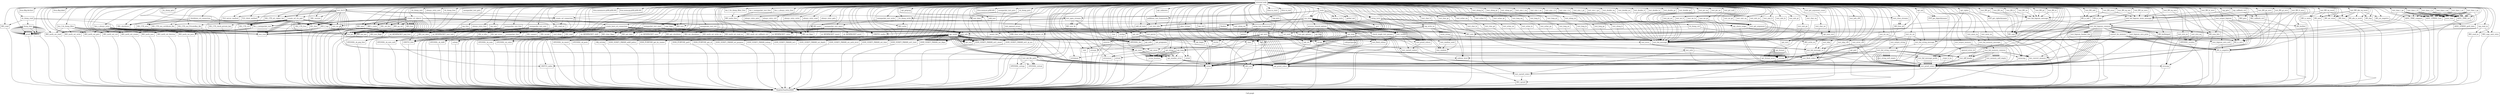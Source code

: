 digraph "Call graph" {
	label="Call graph";

	Node0x55a2f3ddc0b0 [shape=record,label="{external node}"];
	Node0x55a2f3ddc0b0 -> Node0x55a2f40cd990;
	Node0x55a2f3ddc0b0 -> Node0x55a2f40cda30;
	Node0x55a2f3ddc0b0 -> Node0x55a2f3ddcfc0;
	Node0x55a2f3ddc0b0 -> Node0x55a2f3db67d0;
	Node0x55a2f3ddc0b0 -> Node0x55a2f3ddd030;
	Node0x55a2f3ddc0b0 -> Node0x55a2f3ddd0d0;
	Node0x55a2f3ddc0b0 -> Node0x55a2f3db6040;
	Node0x55a2f3ddc0b0 -> Node0x55a2f3db6200;
	Node0x55a2f3ddc0b0 -> Node0x55a2f3ddee20;
	Node0x55a2f3ddc0b0 -> Node0x55a2f3db62e0;
	Node0x55a2f3ddc0b0 -> Node0x55a2f3db6760;
	Node0x55a2f3ddc0b0 -> Node0x55a2f3ddeef0;
	Node0x55a2f3ddc0b0 -> Node0x55a2f3ddef60;
	Node0x55a2f3ddc0b0 -> Node0x55a2f3ddf310;
	Node0x55a2f3ddc0b0 -> Node0x55a2f3ddf000;
	Node0x55a2f3ddc0b0 -> Node0x55a2f3ddf500;
	Node0x55a2f3ddc0b0 -> Node0x55a2f3ddef90;
	Node0x55a2f3ddc0b0 -> Node0x55a2f3ddfa90;
	Node0x55a2f3ddc0b0 -> Node0x55a2f3ddf0b0;
	Node0x55a2f3ddc0b0 -> Node0x55a2f3ddfba0;
	Node0x55a2f3ddc0b0 -> Node0x55a2f3ddf120;
	Node0x55a2f3ddc0b0 -> Node0x55a2f3ddfc40;
	Node0x55a2f3ddc0b0 -> Node0x55a2f3ddf190;
	Node0x55a2f3ddc0b0 -> Node0x55a2f3ddfd50;
	Node0x55a2f3ddc0b0 -> Node0x55a2f3ddf200;
	Node0x55a2f3ddc0b0 -> Node0x55a2f3ddfe90;
	Node0x55a2f3ddc0b0 -> Node0x55a2f3ddf270;
	Node0x55a2f3ddc0b0 -> Node0x55a2f3ddfdc0;
	Node0x55a2f3ddc0b0 -> Node0x55a2f3ddf380;
	Node0x55a2f3ddc0b0 -> Node0x55a2f3ddfce0;
	Node0x55a2f3ddc0b0 -> Node0x55a2f3ddfb00;
	Node0x55a2f3ddc0b0 -> Node0x55a2f3ddf5a0;
	Node0x55a2f3ddc0b0 -> Node0x55a2f3e29590;
	Node0x55a2f3ddc0b0 -> Node0x55a2f3e295c0;
	Node0x55a2f3ddc0b0 -> Node0x55a2f3e29470;
	Node0x55a2f3ddc0b0 -> Node0x55a2f3e29400;
	Node0x55a2f3ddc0b0 -> Node0x55a2f3e29520;
	Node0x55a2f3ddc0b0 -> Node0x55a2f3ddf420;
	Node0x55a2f3ddc0b0 -> Node0x55a2f3e2a440;
	Node0x55a2f3ddc0b0 -> Node0x55a2f3e2a4b0;
	Node0x55a2f3ddc0b0 -> Node0x55a2f3e2a580;
	Node0x55a2f3ddc0b0 -> Node0x55a2f3e2a5b0;
	Node0x55a2f3ddc0b0 -> Node0x55a2f3e2a700;
	Node0x55a2f3ddc0b0 -> Node0x55a2f3e2a930;
	Node0x55a2f3ddc0b0 -> Node0x55a2f3e2a960;
	Node0x55a2f3ddc0b0 -> Node0x55a2f3e2aa10;
	Node0x55a2f3ddc0b0 -> Node0x55a2f3e2abd0;
	Node0x55a2f3ddc0b0 -> Node0x55a2f3e2ae00;
	Node0x55a2f3ddc0b0 -> Node0x55a2f3e2a770;
	Node0x55a2f3ddc0b0 -> Node0x55a2f3e2a8c0;
	Node0x55a2f3ddc0b0 -> Node0x55a2f3e2ad20;
	Node0x55a2f3ddc0b0 -> Node0x55a2f3e2ad90;
	Node0x55a2f3ddc0b0 -> Node0x55a2f3e2aed0;
	Node0x55a2f3ddc0b0 -> Node0x55a2f3e2ac40;
	Node0x55a2f3ddc0b0 -> Node0x55a2f3e2b070;
	Node0x55a2f3ddc0b0 -> Node0x55a2f3e2aa40;
	Node0x55a2f3ddc0b0 -> Node0x55a2f3e2ab60;
	Node0x55a2f3ddc0b0 -> Node0x55a2f3e2b240;
	Node0x55a2f3ddc0b0 -> Node0x55a2f3e2b140;
	Node0x55a2f3ddc0b0 -> Node0x55a2f3e2b3e0;
	Node0x55a2f3ddc0b0 -> Node0x55a2f3e20ac0;
	Node0x55a2f3ddc0b0 -> Node0x55a2f3e2b340;
	Node0x55a2f3ddc0b0 -> Node0x55a2f3e2a660;
	Node0x55a2f3ddc0b0 -> Node0x55a2f3e20b90;
	Node0x55a2f3ddc0b0 -> Node0x55a2f3e20ee0;
	Node0x55a2f3ddc0b0 -> Node0x55a2f3e20e40;
	Node0x55a2f3ddc0b0 -> Node0x55a2f3e29b70;
	Node0x55a2f3ddc0b0 -> Node0x55a2f3e29c10;
	Node0x55a2f3ddc0b0 -> Node0x55a2f3e29c40;
	Node0x55a2f3ddc0b0 -> Node0x55a2f3e29d20;
	Node0x55a2f3ddc0b0 -> Node0x55a2f3e29dc0;
	Node0x55a2f3ddc0b0 -> Node0x55a2f3e29e60;
	Node0x55a2f3ddc0b0 -> Node0x55a2f3e29f00;
	Node0x55a2f3ddc0b0 -> Node0x55a2f3e29fa0;
	Node0x55a2f3ddc0b0 -> Node0x55a2f3e2a040;
	Node0x55a2f3ddc0b0 -> Node0x55a2f3e2a070;
	Node0x55a2f3ddc0b0 -> Node0x55a2f3ddd060;
	Node0x55a2f3ddc0b0 -> Node0x55a2f3e2a150;
	Node0x55a2f3ddc0b0 -> Node0x55a2f3e2a180;
	Node0x55a2f3ddc0b0 -> Node0x55a2f3e2a280;
	Node0x55a2f3ddc0b0 -> Node0x55a2f3e2a2b0;
	Node0x55a2f3ddc0b0 -> Node0x55a2f3e21fd0;
	Node0x55a2f3ddc0b0 -> Node0x55a2f3db60b0;
	Node0x55a2f3ddc0b0 -> Node0x55a2f3e22130;
	Node0x55a2f3ddc0b0 -> Node0x55a2f3e22160;
	Node0x55a2f3ddc0b0 -> Node0x55a2f3e22210;
	Node0x55a2f3ddc0b0 -> Node0x55a2f3e22280;
	Node0x55a2f3ddc0b0 -> Node0x55a2f3e22700;
	Node0x55a2f3ddc0b0 -> Node0x55a2f3e22770;
	Node0x55a2f3ddc0b0 -> Node0x55a2f3e227e0;
	Node0x55a2f3ddc0b0 -> Node0x55a2f3e22850;
	Node0x55a2f3ddc0b0 -> Node0x55a2f3e22a40;
	Node0x55a2f3ddc0b0 -> Node0x55a2f3e44710;
	Node0x55a2f3ddc0b0 -> Node0x55a2f3e446a0;
	Node0x55a2f3ddc0b0 -> Node0x55a2f3e44830;
	Node0x55a2f3ddc0b0 -> Node0x55a2f3e448a0;
	Node0x55a2f3ddc0b0 -> Node0x55a2f3e44a40;
	Node0x55a2f3ddc0b0 -> Node0x55a2f3db6120;
	Node0x55a2f3ddc0b0 -> Node0x55a2f3e44b40;
	Node0x55a2f3ddc0b0 -> Node0x55a2f3e44c20;
	Node0x55a2f3ddc0b0 -> Node0x55a2f3e44c90;
	Node0x55a2f3ddc0b0 -> Node0x55a2f3e44d30;
	Node0x55a2f3ddc0b0 -> Node0x55a2f3e44dd0;
	Node0x55a2f3ddc0b0 -> Node0x55a2f3e44e40;
	Node0x55a2f3ddc0b0 -> Node0x55a2f3e44eb0;
	Node0x55a2f3ddc0b0 -> Node0x55a2f3e44f20;
	Node0x55a2f3ddc0b0 -> Node0x55a2f3e44f50;
	Node0x55a2f3ddc0b0 -> Node0x55a2f3e451f0;
	Node0x55a2f3ddc0b0 -> Node0x55a2f3e452c0;
	Node0x55a2f3ddc0b0 -> Node0x55a2f3e45360;
	Node0x55a2f3ddc0b0 -> Node0x55a2f3e453d0;
	Node0x55a2f3ddc0b0 -> Node0x55a2f3e45510;
	Node0x55a2f3ddc0b0 -> Node0x55a2f3e455b0;
	Node0x55a2f3ddc0b0 -> Node0x55a2f3e45620;
	Node0x55a2f3ddc0b0 -> Node0x55a2f3e45710;
	Node0x55a2f3ddc0b0 -> Node0x55a2f3e45740;
	Node0x55a2f3ddc0b0 -> Node0x55a2f3e45840;
	Node0x55a2f3ddc0b0 -> Node0x55a2f3e45870;
	Node0x55a2f3ddc0b0 -> Node0x55a2f3e458e0;
	Node0x55a2f3ddc0b0 -> Node0x55a2f3e45b00;
	Node0x55a2f3ddc0b0 -> Node0x55a2f3e45b70;
	Node0x55a2f3ddc0b0 -> Node0x55a2f3e45c50;
	Node0x55a2f3ddc0b0 -> Node0x55a2f3e45c80;
	Node0x55a2f3ddc0b0 -> Node0x55a2f3e45f00;
	Node0x55a2f3ddc0b0 -> Node0x55a2f3e45f30;
	Node0x55a2f3ddc0b0 -> Node0x55a2f3e46120;
	Node0x55a2f3ddc0b0 -> Node0x55a2f3e46150;
	Node0x55a2f3ddc0b0 -> Node0x55a2f3e46340;
	Node0x55a2f3ddc0b0 -> Node0x55a2f3e46370;
	Node0x55a2f3ddc0b0 -> Node0x55a2f3e46420;
	Node0x55a2f3ddc0b0 -> Node0x55a2f3e465a0;
	Node0x55a2f3ddc0b0 -> Node0x55a2f3e46610;
	Node0x55a2f3ddc0b0 -> Node0x55a2f3e46680;
	Node0x55a2f3ddc0b0 -> Node0x55a2f3e466f0;
	Node0x55a2f3ddc0b0 -> Node0x55a2f3e46760;
	Node0x55a2f3ddc0b0 -> Node0x55a2f3e46be0;
	Node0x55a2f3ddc0b0 -> Node0x55a2f3e46c50;
	Node0x55a2f3ddc0b0 -> Node0x55a2f3e46cc0;
	Node0x55a2f3ddc0b0 -> Node0x55a2f3e46d30;
	Node0x55a2f3ddc0b0 -> Node0x55a2f3e46da0;
	Node0x55a2f3ddc0b0 -> Node0x55a2f3e46e10;
	Node0x55a2f3ddc0b0 -> Node0x55a2f3e47690;
	Node0x55a2f3ddc0b0 -> Node0x55a2f3e47700;
	Node0x55a2f3ddc0b0 -> Node0x55a2f3e47770;
	Node0x55a2f3ddc0b0 -> Node0x55a2f3e477e0;
	Node0x55a2f3ddc0b0 -> Node0x55a2f3e47b50;
	Node0x55a2f3ddc0b0 -> Node0x55a2f3e47bf0;
	Node0x55a2f3ddc0b0 -> Node0x55a2f3e47b80;
	Node0x55a2f3ddc0b0 -> Node0x55a2f3e47cd0;
	Node0x55a2f3ddc0b0 -> Node0x55a2f3e47da0;
	Node0x55a2f3ddc0b0 -> Node0x55a2f3e47e10;
	Node0x55a2f3ddc0b0 -> Node0x55a2f3e20f40;
	Node0x55a2f3ddc0b0 -> Node0x55a2f3e20fb0;
	Node0x55a2f3ddc0b0 -> Node0x55a2f3e21050;
	Node0x55a2f3ddc0b0 -> Node0x55a2f3e21080;
	Node0x55a2f3ddc0b0 -> Node0x55a2f3e211d0;
	Node0x55a2f3ddc0b0 -> Node0x55a2f3e21240;
	Node0x55a2f3ddc0b0 -> Node0x55a2f40cdaa0;
	Node0x55a2f3ddc0b0 -> Node0x55a2f3e21340;
	Node0x55a2f3ddc0b0 -> Node0x55a2f3e213b0;
	Node0x55a2f3ddc0b0 -> Node0x55a2f3e21420;
	Node0x55a2f3ddc0b0 -> Node0x55a2f3e21530;
	Node0x55a2f3ddc0b0 -> Node0x55a2f3e21830;
	Node0x55a2f3ddc0b0 -> Node0x55a2f3e218a0;
	Node0x55a2f3ddc0b0 -> Node0x55a2f3e21940;
	Node0x55a2f3ddc0b0 -> Node0x55a2f3e219e0;
	Node0x55a2f3ddc0b0 -> Node0x55a2f3e21a80;
	Node0x55a2f3ddc0b0 -> Node0x55a2f3e1d130;
	Node0x55a2f3ddc0b0 -> Node0x55a2f3e1d1d0;
	Node0x55a2f3ddc0b0 -> Node0x55a2f3e1d270;
	Node0x55a2f3ddc0b0 -> Node0x55a2f3e1d2e0;
	Node0x55a2f3ddc0b0 -> Node0x55a2f3e1d520;
	Node0x55a2f3ddc0b0 -> Node0x55a2f3e1d550;
	Node0x55a2f3ddc0b0 -> Node0x55a2f3e1d6d0;
	Node0x55a2f3ddc0b0 -> Node0x55a2f3e1d890;
	Node0x55a2f3ddc0b0 -> Node0x55a2f3e1d960;
	Node0x55a2f3ddc0b0 -> Node0x55a2f3e1df20;
	Node0x55a2f3ddc0b0 -> Node0x55a2f40cd9c0;
	Node0x55a2f3ddc0b0 -> Node0x55a2f3e1dc30;
	Node0x55a2f3ddc0b0 -> Node0x55a2f3e45330;
	Node0x55a2f3ddc0b0 -> Node0x55a2f3e21560;
	Node0x55a2f3ddc0b0 -> Node0x55a2f3e1d310;
	Node0x55a2f3ddc0b0 -> Node0x55a2f3e21b20;
	Node0x55a2f3ddc0b0 -> Node0x55a2f3e21680;
	Node0x55a2f3ddc0b0 -> Node0x55a2f3e1da00;
	Node0x55a2f3ddc0b0 -> Node0x55a2f3e1e180;
	Node0x55a2f3ddc0b0 -> Node0x55a2f3e1e1b0;
	Node0x55a2f3ddc0b0 -> Node0x55a2f3e447c0;
	Node0x55a2f3ddc0b0 -> Node0x55a2f3e1e3c0;
	Node0x55a2f3ddc0b0 -> Node0x55a2f3e1e3f0;
	Node0x55a2f3ddc0b0 -> Node0x55a2f3e1e460;
	Node0x55a2f3ddc0b0 -> Node0x55a2f3e1e590;
	Node0x55a2f3ddc0b0 -> Node0x55a2f3e1e6e0;
	Node0x55a2f3ddc0b0 -> Node0x55a2f3e1e710;
	Node0x55a2f3ddc0b0 -> Node0x55a2f3e1e880;
	Node0x55a2f3ddc0b0 -> Node0x55a2f3e1e8b0;
	Node0x55a2f3ddc0b0 -> Node0x55a2f3db6270;
	Node0x55a2f3ddc0b0 -> Node0x55a2f3dd0bd0;
	Node0x55a2f3ddc0b0 -> Node0x55a2f3dd0c70;
	Node0x55a2f3ddc0b0 -> Node0x55a2f3dd0d10;
	Node0x55a2f3ddc0b0 -> Node0x55a2f3dd0db0;
	Node0x55a2f3ddc0b0 -> Node0x55a2f3dd0e50;
	Node0x55a2f3ddc0b0 -> Node0x55a2f3dd0ef0;
	Node0x55a2f3ddc0b0 -> Node0x55a2f3dd0f90;
	Node0x55a2f3ddc0b0 -> Node0x55a2f3dd1030;
	Node0x55a2f3ddc0b0 -> Node0x55a2f3dd10d0;
	Node0x55a2f3ddc0b0 -> Node0x55a2f3dd1170;
	Node0x55a2f3ddc0b0 -> Node0x55a2f3dd1210;
	Node0x55a2f3ddc0b0 -> Node0x55a2f3dd12b0;
	Node0x55a2f3ddc0b0 -> Node0x55a2f3dd1350;
	Node0x55a2f3ddc0b0 -> Node0x55a2f3dd13f0;
	Node0x55a2f3ddc0b0 -> Node0x55a2f3dd1490;
	Node0x55a2f3ddc0b0 -> Node0x55a2f3dd1530;
	Node0x55a2f3ddc0b0 -> Node0x55a2f3dd15d0;
	Node0x55a2f3ddc0b0 -> Node0x55a2f3dd1670;
	Node0x55a2f3ddc0b0 -> Node0x55a2f3dd1710;
	Node0x55a2f3ddc0b0 -> Node0x55a2f3dd17b0;
	Node0x55a2f3ddc0b0 -> Node0x55a2f3dd1850;
	Node0x55a2f3ddc0b0 -> Node0x55a2f3dd18f0;
	Node0x55a2f3ddc0b0 -> Node0x55a2f3dd1990;
	Node0x55a2f3ddc0b0 -> Node0x55a2f3dd1a30;
	Node0x55a2f3ddc0b0 -> Node0x55a2f3dd1ad0;
	Node0x55a2f3ddc0b0 -> Node0x55a2f3dd1b70;
	Node0x55a2f3ddc0b0 -> Node0x55a2f3dd1c10;
	Node0x55a2f3ddc0b0 -> Node0x55a2f3dd1cb0;
	Node0x55a2f3ddc0b0 -> Node0x55a2f3dd1d50;
	Node0x55a2f3ddc0b0 -> Node0x55a2f3e44ad0;
	Node0x55a2f3ddc0b0 -> Node0x55a2f3dd1e20;
	Node0x55a2f3ddc0b0 -> Node0x55a2f3dd1ec0;
	Node0x55a2f3ddc0b0 -> Node0x55a2f3dd1f60;
	Node0x55a2f3ddc0b0 -> Node0x55a2f3dd2000;
	Node0x55a2f3ddc0b0 -> Node0x55a2f3dd20a0;
	Node0x55a2f3ddc0b0 -> Node0x55a2f3dd2140;
	Node0x55a2f3ddc0b0 -> Node0x55a2f3dd21e0;
	Node0x55a2f3ddc0b0 -> Node0x55a2f3dd2280;
	Node0x55a2f3ddc0b0 -> Node0x55a2f3dd2320;
	Node0x55a2f3ddc0b0 -> Node0x55a2f3dd23c0;
	Node0x55a2f3ddc0b0 -> Node0x55a2f3dd2460;
	Node0x55a2f3ddc0b0 -> Node0x55a2f3dd2500;
	Node0x55a2f3ddc0b0 -> Node0x55a2f3dd25a0;
	Node0x55a2f3ddc0b0 -> Node0x55a2f3dd2640;
	Node0x55a2f3ddc0b0 -> Node0x55a2f3dd26e0;
	Node0x55a2f3ddc0b0 -> Node0x55a2f3dd2780;
	Node0x55a2f3ddc0b0 -> Node0x55a2f3dd2820;
	Node0x55a2f3ddc0b0 -> Node0x55a2f3dd28c0;
	Node0x55a2f3ddc0b0 -> Node0x55a2f3dd2960;
	Node0x55a2f3ddc0b0 -> Node0x55a2f3dd2a00;
	Node0x55a2f3ddc0b0 -> Node0x55a2f3ddcf10;
	Node0x55a2f3ddc0b0 -> Node0x55a2f3db5fd0;
	Node0x55a2f3ddc0b0 -> Node0x55a2f3db6190;
	Node0x55a2f3ddc0b0 -> Node0x55a2f3dd2b30;
	Node0x55a2f3ddc0b0 -> Node0x55a2f3dd2cf0;
	Node0x55a2f3ddc0b0 -> Node0x55a2f3dd2d20;
	Node0x55a2f3ddc0b0 -> Node0x55a2f3dd2e90;
	Node0x55a2f3ddc0b0 -> Node0x55a2f3dd2f90;
	Node0x55a2f3ddc0b0 -> Node0x55a2f3dd2fc0;
	Node0x55a2f3ddc0b0 -> Node0x55a2f3dd3100;
	Node0x55a2f3ddc0b0 -> Node0x55a2f3dd7220;
	Node0x55a2f3ddc0b0 -> Node0x55a2f3dd7250;
	Node0x55a2f3ddc0b0 -> Node0x55a2f3dd7350;
	Node0x55a2f3ddc0b0 -> Node0x55a2f3dd74b0;
	Node0x55a2f3ddc0b0 -> Node0x55a2f3dd7520;
	Node0x55a2f3ddc0b0 -> Node0x55a2f3dd7680;
	Node0x55a2f3ddc0b0 -> Node0x55a2f3dd76b0;
	Node0x55a2f3ddc0b0 -> Node0x55a2f3dd7770;
	Node0x55a2f3ddc0b0 -> Node0x55a2f3dd7830;
	Node0x55a2f3ddc0b0 -> Node0x55a2f3dd7930;
	Node0x55a2f3ddc0b0 -> Node0x55a2f3dd7ab0;
	Node0x55a2f3ddc0b0 -> Node0x55a2f3dd7ae0;
	Node0x55a2f3ddc0b0 -> Node0x55a2f3dd7b50;
	Node0x55a2f3ddc0b0 -> Node0x55a2f3e1ab40;
	Node0x55a2f3ddc0b0 -> Node0x55a2f3e1ac00;
	Node0x55a2f3ddc0b0 -> Node0x55a2f3e1ad50;
	Node0x55a2f3ddc0b0 -> Node0x55a2f3e1adc0;
	Node0x55a2f3ddc0b0 -> Node0x55a2f3e1af50;
	Node0x55a2f3ddc0b0 -> Node0x55a2f3e1aff0;
	Node0x55a2f3ddc0b0 -> Node0x55a2f3e1b060;
	Node0x55a2f3ddc0b0 -> Node0x55a2f3e1b150;
	Node0x55a2f3ddc0b0 -> Node0x55a2f3e1b180;
	Node0x55a2f3ddc0b0 -> Node0x55a2f3e1b280;
	Node0x55a2f3ddc0b0 -> Node0x55a2f3e1b320;
	Node0x55a2f3ddc0b0 -> Node0x55a2f3e1b2b0;
	Node0x55a2f3ddc0b0 -> Node0x55a2f3e1b4b0;
	Node0x55a2f3ddc0b0 -> Node0x55a2f3e1b6f0;
	Node0x55a2f3ddc0b0 -> Node0x55a2f3e1b760;
	Node0x55a2f3ddc0b0 -> Node0x55a2f3e1b790;
	Node0x55a2f3ddc0b0 -> Node0x55a2f3e1b840;
	Node0x55a2f3ddc0b0 -> Node0x55a2f3e1ba50;
	Node0x55a2f3ddc0b0 -> Node0x55a2f3e1bac0;
	Node0x55a2f3ddc0b0 -> Node0x55a2f3e1baf0;
	Node0x55a2f3ddc0b0 -> Node0x55a2f3e1bd20;
	Node0x55a2f3ddc0b0 -> Node0x55a2f3e1bdf0;
	Node0x55a2f3ddc0b0 -> Node0x55a2f3e1bef0;
	Node0x55a2f3ddc0b0 -> Node0x55a2f3e1bf20;
	Node0x55a2f3ddc0b0 -> Node0x55a2f3e1c0a0;
	Node0x55a2f3ddc0b0 -> Node0x55a2f3e1c220;
	Node0x55a2f3ddc0b0 -> Node0x55a2f3e1c3a0;
	Node0x55a2f3ddc0b0 -> Node0x55a2f3e1d9d0;
	Node0x55a2f3ddc0b0 -> Node0x55a2f3e1c520;
	Node0x55a2f3ddc0b0 -> Node0x55a2f3e1deb0;
	Node0x55a2f3ddc0b0 -> Node0x55a2f3e1c890;
	Node0x55a2f3ddc0b0 -> Node0x55a2f3e1d010;
	Node0x55a2f3ddc0b0 -> Node0x55a2f3e1c930;
	Node0x55a2f3ddc0b0 -> Node0x55a2f3e1df80;
	Node0x55a2f3ddc0b0 -> Node0x55a2f3e21610;
	Node0x55a2f3ddc0b0 -> Node0x55a2f3e1d080;
	Node0x55a2f3ddc0b0 -> Node0x55a2f3e1ca50;
	Node0x55a2f3ddc0b0 -> Node0x55a2f3dd2b60;
	Node0x55a2f3ddc0b0 -> Node0x55a2f4088d30;
	Node0x55a2f3ddc0b0 -> Node0x55a2f4089440;
	Node0x55a2f3ddc0b0 -> Node0x55a2f3dd73f0;
	Node0x55a2f3ddc0b0 -> Node0x55a2f40895d0;
	Node0x55a2f3ddc0b0 -> Node0x55a2f4089740;
	Node0x55a2f3ddc0b0 -> Node0x55a2f3dd75c0;
	Node0x55a2f3ddc0b0 -> Node0x55a2f4089de0;
	Node0x55a2f3ddc0b0 -> Node0x55a2f4089e50;
	Node0x55a2f3ddc0b0 -> Node0x55a2f3dd31a0;
	Node0x55a2f3ddc0b0 -> Node0x55a2f408a0c0;
	Node0x55a2f3ddc0b0 -> Node0x55a2f3e1da70;
	Node0x55a2f3ddc0b0 -> Node0x55a2f3e1c6a0;
	Node0x55a2f3ddc0b0 -> Node0x55a2f408a820;
	Node0x55a2f3ddc0b0 -> Node0x55a2f408a4a0;
	Node0x55a2f3ddc0b0 -> Node0x55a2f408a930;
	Node0x55a2f3ddc0b0 -> Node0x55a2f408a430;
	Node0x55a2f3ddc0b0 -> Node0x55a2f408aab0;
	Node0x55a2f3ddc0b0 -> Node0x55a2f408aae0;
	Node0x55a2f3ddc0b0 -> Node0x55a2f408ab50;
	Node0x55a2f3ddc0b0 -> Node0x55a2f408ac80;
	Node0x55a2f3ddc0b0 -> Node0x55a2f408add0;
	Node0x55a2f3ddc0b0 -> Node0x55a2f408ae40;
	Node0x55a2f3ddc0b0 -> Node0x55a2f408a5a0;
	Node0x55a2f3ddc0b0 -> Node0x55a2f408af70;
	Node0x55a2f3ddc0b0 -> Node0x55a2f408abc0;
	Node0x55a2f3ddc0b0 -> Node0x55a2f408a9d0;
	Node0x55a2f3ddc0b0 -> Node0x55a2f408a960;
	Node0x55a2f3ddc0b0 -> Node0x55a2f408b0f0;
	Node0x55a2f40cda30 [shape=record,label="{setup_tests}"];
	Node0x55a2f40cda30 -> Node0x55a2f40cd9c0;
	Node0x55a2f40cda30 -> Node0x55a2f3ddcf10;
	Node0x55a2f40cda30 -> Node0x55a2f40cd9c0;
	Node0x55a2f40cda30 -> Node0x55a2f3ddcf10;
	Node0x55a2f40cda30 -> Node0x55a2f40cd9c0;
	Node0x55a2f40cda30 -> Node0x55a2f3ddcf10;
	Node0x55a2f40cda30 -> Node0x55a2f40cd9c0;
	Node0x55a2f40cda30 -> Node0x55a2f3ddcf10;
	Node0x55a2f40cda30 -> Node0x55a2f40cdaa0;
	Node0x55a2f40cd990 [shape=record,label="{test_get_options}"];
	Node0x55a2f3ddcfc0 [shape=record,label="{test_tls13}"];
	Node0x55a2f3ddcfc0 -> Node0x55a2f3ddd030;
	Node0x55a2f3ddcfc0 -> Node0x55a2f3ddd0d0;
	Node0x55a2f3ddcfc0 -> Node0x55a2f3ddd060;
	Node0x55a2f3ddcfc0 -> Node0x55a2f3db5fd0;
	Node0x55a2f3ddcfc0 -> Node0x55a2f3db6040;
	Node0x55a2f3ddcfc0 -> Node0x55a2f3db5fd0;
	Node0x55a2f3ddcfc0 -> Node0x55a2f3db6040;
	Node0x55a2f3ddcfc0 -> Node0x55a2f3db5fd0;
	Node0x55a2f3ddcfc0 -> Node0x55a2f3db60b0;
	Node0x55a2f3ddcfc0 -> Node0x55a2f3db5fd0;
	Node0x55a2f3ddcfc0 -> Node0x55a2f3db6120;
	Node0x55a2f3ddcfc0 -> Node0x55a2f3db6190;
	Node0x55a2f3ddcfc0 -> Node0x55a2f3db6120;
	Node0x55a2f3ddcfc0 -> Node0x55a2f3db5fd0;
	Node0x55a2f3ddcfc0 -> Node0x55a2f3db6200;
	Node0x55a2f3ddcfc0 -> Node0x55a2f3db6270;
	Node0x55a2f3ddcfc0 -> Node0x55a2f3db62e0;
	Node0x55a2f3ddcfc0 -> Node0x55a2f3db62e0;
	Node0x55a2f3ddcfc0 -> Node0x55a2f3db6760;
	Node0x55a2f3ddcfc0 -> Node0x55a2f3db6760;
	Node0x55a2f3db67d0 [shape=record,label="{llvm.dbg.declare}"];
	Node0x55a2f3e2a770 [shape=record,label="{BIO_get_data}"];
	Node0x55a2f3e2a770 -> Node0x55a2f3e20600;
	Node0x55a2f3e2a8c0 [shape=record,label="{mempacket_free}"];
	Node0x55a2f3e2a8c0 -> Node0x55a2f3e2ad20;
	Node0x55a2f3e2a8c0 -> Node0x55a2f3e2ad20;
	Node0x55a2f3e2aea0 [shape=record,label="{sk_MEMPACKET_pop_free}"];
	Node0x55a2f3e2aea0 -> Node0x55a2f3e2aed0;
	Node0x55a2f3e2ad20 [shape=record,label="{CRYPTO_free}"];
	Node0x55a2f3e2ad20 -> Node0x55a2f3e20600;
	Node0x55a2f3e2ad90 [shape=record,label="{BIO_set_data}"];
	Node0x55a2f3e2ad90 -> Node0x55a2f3e20600;
	Node0x55a2f3e2aed0 [shape=record,label="{OPENSSL_sk_pop_free}"];
	Node0x55a2f3e2aed0 -> Node0x55a2f3e20600;
	Node0x55a2f3e2ac40 [shape=record,label="{CRYPTO_zalloc}"];
	Node0x55a2f3e2ac40 -> Node0x55a2f3e20600;
	Node0x55a2f3e2ac70 [shape=record,label="{sk_MEMPACKET_new_null}"];
	Node0x55a2f3e2ac70 -> Node0x55a2f3e2b070;
	Node0x55a2f3e2b070 [shape=record,label="{OPENSSL_sk_new_null}"];
	Node0x55a2f3e2b070 -> Node0x55a2f3e20600;
	Node0x55a2f3e2aab0 [shape=record,label="{sk_MEMPACKET_num}"];
	Node0x55a2f3e2aab0 -> Node0x55a2f3e2b140;
	Node0x55a2f3e2aa40 [shape=record,label="{BIO_get_shutdown}"];
	Node0x55a2f3e2aa40 -> Node0x55a2f3e20600;
	Node0x55a2f3e2ab60 [shape=record,label="{BIO_set_shutdown}"];
	Node0x55a2f3e2ab60 -> Node0x55a2f3e20600;
	Node0x55a2f3e2a7a0 [shape=record,label="{sk_MEMPACKET_value}"];
	Node0x55a2f3e2a7a0 -> Node0x55a2f3e2b240;
	Node0x55a2f3e2b240 [shape=record,label="{OPENSSL_sk_value}"];
	Node0x55a2f3e2b240 -> Node0x55a2f3e20600;
	Node0x55a2f3e2b140 [shape=record,label="{OPENSSL_sk_num}"];
	Node0x55a2f3e2b140 -> Node0x55a2f3e20600;
	Node0x55a2f3e2a850 [shape=record,label="{sk_MEMPACKET_shift}"];
	Node0x55a2f3e2a850 -> Node0x55a2f3e2b340;
	Node0x55a2f3e2b3e0 [shape=record,label="{llvm.memmove.p0i8.p0i8.i64}"];
	Node0x55a2f3e20ac0 [shape=record,label="{llvm.memcpy.p0i8.p0i8.i64}"];
	Node0x55a2f3e2b340 [shape=record,label="{OPENSSL_sk_shift}"];
	Node0x55a2f3e2b340 -> Node0x55a2f3e20600;
	Node0x55a2f3e2a660 [shape=record,label="{mempacket_test_inject}"];
	Node0x55a2f3e2a660 -> Node0x55a2f3e2a770;
	Node0x55a2f3e2a660 -> Node0x55a2f3e20b90;
	Node0x55a2f3e2a660 -> Node0x55a2f3ddcf10;
	Node0x55a2f3e2a660 -> Node0x55a2f3e20b90;
	Node0x55a2f3e2a660 -> Node0x55a2f3ddcf10;
	Node0x55a2f3e2a660 -> Node0x55a2f3e2a7a0;
	Node0x55a2f3e2a660 -> Node0x55a2f3e20b20;
	Node0x55a2f3e2a660 -> Node0x55a2f3e2a7a0;
	Node0x55a2f3e2a660 -> Node0x55a2f3e20da0;
	Node0x55a2f3e2a660 -> Node0x55a2f3e2a8c0;
	Node0x55a2f3e20b90 [shape=record,label="{CRYPTO_malloc}"];
	Node0x55a2f3e20b90 -> Node0x55a2f3e20600;
	Node0x55a2f3e20b20 [shape=record,label="{sk_MEMPACKET_insert}"];
	Node0x55a2f3e20b20 -> Node0x55a2f3e20e40;
	Node0x55a2f3e20da0 [shape=record,label="{sk_MEMPACKET_push}"];
	Node0x55a2f3e20da0 -> Node0x55a2f3e20ee0;
	Node0x55a2f3e20ee0 [shape=record,label="{OPENSSL_sk_push}"];
	Node0x55a2f3e20ee0 -> Node0x55a2f3e20600;
	Node0x55a2f3e20e40 [shape=record,label="{OPENSSL_sk_insert}"];
	Node0x55a2f3e20e40 -> Node0x55a2f3e20600;
	Node0x55a2f3e29b70 [shape=record,label="{bio_s_mempacket_test_free}"];
	Node0x55a2f3e29b70 -> Node0x55a2f3e2a4b0;
	Node0x55a2f3e1d2e0 [shape=record,label="{llvm.va_end}"];
	Node0x55a2f3e1cfa0 [shape=record,label="{check_single_test_params}"];
	Node0x55a2f3e1cfa0 -> Node0x55a2f3e451f0;
	Node0x55a2f3e1cfa0 -> Node0x55a2f3e46cc0;
	Node0x55a2f3e1cfa0 -> Node0x55a2f3e1d310;
	Node0x55a2f3e1cfa0 -> Node0x55a2f3e1d310;
	Node0x55a2f3e1cfa0 -> Node0x55a2f3e1d310;
	Node0x55a2f3e1d520 [shape=record,label="{glue_strings}"];
	Node0x55a2f3e1d520 -> Node0x55a2f3ddfb00;
	Node0x55a2f3e1d520 -> Node0x55a2f3e20b90;
	Node0x55a2f3e1d520 -> Node0x55a2f3ddcf10;
	Node0x55a2f3e1d520 -> Node0x55a2f3e21080;
	Node0x55a2f3e1d520 -> Node0x55a2f3ddfb00;
	Node0x55a2f3e1d550 [shape=record,label="{test_mk_file_path}"];
	Node0x55a2f3e1d550 -> Node0x55a2f3ddfb00;
	Node0x55a2f3e1d550 -> Node0x55a2f3ddfb00;
	Node0x55a2f3e1d550 -> Node0x55a2f3ddfb00;
	Node0x55a2f3e1d550 -> Node0x55a2f3e2ac40;
	Node0x55a2f3e1d550 -> Node0x55a2f3e1d6d0;
	Node0x55a2f3e1d550 -> Node0x55a2f3e1d890;
	Node0x55a2f3e1d550 -> Node0x55a2f3e1d890;
	Node0x55a2f3e1d6d0 [shape=record,label="{OPENSSL_strlcpy}"];
	Node0x55a2f3e1d6d0 -> Node0x55a2f3e20600;
	Node0x55a2f3e1d890 [shape=record,label="{OPENSSL_strlcat}"];
	Node0x55a2f3e1d890 -> Node0x55a2f3e20600;
	Node0x55a2f3e1d960 [shape=record,label="{main}"];
	Node0x55a2f3e1d960 -> Node0x55a2f3e1d9d0;
	Node0x55a2f3e1d960 -> Node0x55a2f3e1da70;
	Node0x55a2f3e1d960 -> Node0x55a2f3e1d310;
	Node0x55a2f3e1d960 -> Node0x55a2f3e213b0;
	Node0x55a2f3e1d960 -> Node0x55a2f40cda30;
	Node0x55a2f3e1d960 -> Node0x55a2f3e21a80;
	Node0x55a2f3e1d960 -> Node0x55a2f3e1da00;
	Node0x55a2f3e1d960 -> Node0x55a2f3e1dc30;
	Node0x55a2f3e1d960 -> Node0x55a2f40cd990;
	Node0x55a2f3e1d960 -> Node0x55a2f3e21050;
	Node0x55a2f3e1d960 -> Node0x55a2f3e21830;
	Node0x55a2f3e1d960 -> Node0x55a2f3e1deb0;
	Node0x55a2f3e1df20 [shape=record,label="{test_get_argument_count}"];
	Node0x55a2f3e1df20 -> Node0x55a2f3e20fb0;
	Node0x55a2f40cd9c0 [shape=record,label="{test_get_argument}"];
	Node0x55a2f40cd9c0 -> Node0x55a2f3e20f40;
	Node0x55a2f40cd9c0 -> Node0x55a2f3e44f50;
	Node0x55a2f40cd9c0 -> Node0x55a2f3e20fb0;
	Node0x55a2f3e1dc30 [shape=record,label="{opt_check_usage}"];
	Node0x55a2f3e1dc30 -> Node0x55a2f3e20f40;
	Node0x55a2f3e1dc30 -> Node0x55a2f3e20fb0;
	Node0x55a2f3e1dc30 -> Node0x55a2f3e1d310;
	Node0x55a2f3e1dc30 -> Node0x55a2f3e1d310;
	Node0x55a2f3e45330 [shape=record,label="{opt_printf_stderr}"];
	Node0x55a2f3e45330 -> Node0x55a2f3e1df80;
	Node0x55a2f3e21560 [shape=record,label="{test_printf_stdout}"];
	Node0x55a2f3e21560 -> Node0x55a2f3e1d010;
	Node0x55a2f3e1d310 [shape=record,label="{test_printf_stderr}"];
	Node0x55a2f3e1d310 -> Node0x55a2f3e1df80;
	Node0x55a2f3e21b20 [shape=record,label="{test_random}"];
	Node0x55a2f3e21680 [shape=record,label="{test_random_seed}"];
	Node0x55a2f3e21680 -> Node0x55a2f3e21b20;
	Node0x55a2f3e1da00 [shape=record,label="{cleanup_tests}"];
	Node0x55a2f3e1e180 [shape=record,label="{test_fail_message_prefix}"];
	Node0x55a2f3e1e180 -> Node0x55a2f3e1d310;
	Node0x55a2f3e1e180 -> Node0x55a2f3e1d310;
	Node0x55a2f3e1e180 -> Node0x55a2f3e1d310;
	Node0x55a2f3e1e180 -> Node0x55a2f3e1d310;
	Node0x55a2f3e1e180 -> Node0x55a2f3e1d310;
	Node0x55a2f3e1e180 -> Node0x55a2f3e1d310;
	Node0x55a2f3e2a4b0 [shape=record,label="{BIO_meth_free}"];
	Node0x55a2f3e2a4b0 -> Node0x55a2f3e20600;
	Node0x55a2f3e2a580 [shape=record,label="{bio_s_mempacket_test}"];
	Node0x55a2f3e2a580 -> Node0x55a2f3ddef60;
	Node0x55a2f3e2a580 -> Node0x55a2f3ddcf10;
	Node0x55a2f3e2a580 -> Node0x55a2f3ddf000;
	Node0x55a2f3e2a580 -> Node0x55a2f3db5fd0;
	Node0x55a2f3e2a580 -> Node0x55a2f3ddef90;
	Node0x55a2f3e2a580 -> Node0x55a2f3db5fd0;
	Node0x55a2f3e2a580 -> Node0x55a2f3ddf0b0;
	Node0x55a2f3e2a580 -> Node0x55a2f3db5fd0;
	Node0x55a2f3e2a580 -> Node0x55a2f3ddf120;
	Node0x55a2f3e2a580 -> Node0x55a2f3db5fd0;
	Node0x55a2f3e2a580 -> Node0x55a2f3ddf190;
	Node0x55a2f3e2a580 -> Node0x55a2f3db5fd0;
	Node0x55a2f3e2a580 -> Node0x55a2f3ddf200;
	Node0x55a2f3e2a580 -> Node0x55a2f3db5fd0;
	Node0x55a2f3e2a580 -> Node0x55a2f3ddf270;
	Node0x55a2f3e2a580 -> Node0x55a2f3db5fd0;
	Node0x55a2f3e2a5b0 [shape=record,label="{mempacket_test_write}"];
	Node0x55a2f3e2a5b0 -> Node0x55a2f3e2a660;
	Node0x55a2f3e2a700 [shape=record,label="{mempacket_test_read}"];
	Node0x55a2f3e2a700 -> Node0x55a2f3e2a770;
	Node0x55a2f3e2a700 -> Node0x55a2f3e29400;
	Node0x55a2f3e2a700 -> Node0x55a2f3e2a7a0;
	Node0x55a2f3e2a700 -> Node0x55a2f3e29520;
	Node0x55a2f3e2a700 -> Node0x55a2f3e2a850;
	Node0x55a2f3e2a700 -> Node0x55a2f3e29520;
	Node0x55a2f3e2a700 -> Node0x55a2f3e2a8c0;
	Node0x55a2f3e2a960 [shape=record,label="{mempacket_test_gets}"];
	Node0x55a2f3e2aa10 [shape=record,label="{mempacket_test_ctrl}"];
	Node0x55a2f3e2aa10 -> Node0x55a2f3e2a770;
	Node0x55a2f3e2aa10 -> Node0x55a2f3e2aab0;
	Node0x55a2f3e2aa10 -> Node0x55a2f3e2aa40;
	Node0x55a2f3e2aa10 -> Node0x55a2f3e2ab60;
	Node0x55a2f3e2aa10 -> Node0x55a2f3e2a7a0;
	Node0x55a2f3e22700 [shape=record,label="{BIO_push}"];
	Node0x55a2f3e22700 -> Node0x55a2f3e20600;
	Node0x55a2f3e22770 [shape=record,label="{SSL_set_bio}"];
	Node0x55a2f3e22770 -> Node0x55a2f3e20600;
	Node0x55a2f3e227e0 [shape=record,label="{BIO_up_ref}"];
	Node0x55a2f3e227e0 -> Node0x55a2f3e20600;
	Node0x55a2f3e22850 [shape=record,label="{BIO_free}"];
	Node0x55a2f3e22850 -> Node0x55a2f3e20600;
	Node0x55a2f3e22a40 [shape=record,label="{create_bare_ssl_connection}"];
	Node0x55a2f3e22a40 -> Node0x55a2f3e22160;
	Node0x55a2f3e22a40 -> Node0x55a2f3e44710;
	Node0x55a2f3e22a40 -> Node0x55a2f3e446a0;
	Node0x55a2f3e22a40 -> Node0x55a2f3e447c0;
	Node0x55a2f3e22a40 -> Node0x55a2f3e44830;
	Node0x55a2f3e22a40 -> Node0x55a2f3e446a0;
	Node0x55a2f3e22a40 -> Node0x55a2f3e447c0;
	Node0x55a2f3e22a40 -> Node0x55a2f3e448a0;
	Node0x55a2f3e22a40 -> Node0x55a2f3e447c0;
	Node0x55a2f3e22a40 -> Node0x55a2f3e448a0;
	Node0x55a2f3e22a40 -> Node0x55a2f3e447c0;
	Node0x55a2f3e22a40 -> Node0x55a2f3e447c0;
	Node0x55a2f3e22a40 -> Node0x55a2f3e44910;
	Node0x55a2f3e44710 [shape=record,label="{SSL_connect}"];
	Node0x55a2f3e44710 -> Node0x55a2f3e20600;
	Node0x55a2f3e446a0 [shape=record,label="{SSL_get_error}"];
	Node0x55a2f3e446a0 -> Node0x55a2f3e20600;
	Node0x55a2f3e44830 [shape=record,label="{SSL_accept}"];
	Node0x55a2f3e44830 -> Node0x55a2f3e20600;
	Node0x55a2f3e2abd0 [shape=record,label="{mempacket_test_new}"];
	Node0x55a2f3e2abd0 -> Node0x55a2f3e2ac40;
	Node0x55a2f3e2abd0 -> Node0x55a2f3ddcf10;
	Node0x55a2f3e2abd0 -> Node0x55a2f3e2ac70;
	Node0x55a2f3e2abd0 -> Node0x55a2f3ddcf10;
	Node0x55a2f3e2abd0 -> Node0x55a2f3e2ad20;
	Node0x55a2f3e2abd0 -> Node0x55a2f3ddfdc0;
	Node0x55a2f3e2abd0 -> Node0x55a2f3e2ad90;
	Node0x55a2f3e2ae00 [shape=record,label="{mempacket_test_free}"];
	Node0x55a2f3e2ae00 -> Node0x55a2f3e2a770;
	Node0x55a2f3e2ae00 -> Node0x55a2f3e2aea0;
	Node0x55a2f3e2ae00 -> Node0x55a2f3e2ad20;
	Node0x55a2f3e2ae00 -> Node0x55a2f3e2ad90;
	Node0x55a2f3e2ae00 -> Node0x55a2f3ddfdc0;
	Node0x55a2f3e21340 [shape=record,label="{subtest_level}"];
	Node0x55a2f3e213b0 [shape=record,label="{setup_test_framework}"];
	Node0x55a2f3e213b0 -> Node0x55a2f3e21420;
	Node0x55a2f3e213b0 -> Node0x55a2f3e21420;
	Node0x55a2f3e213b0 -> Node0x55a2f3e46cc0;
	Node0x55a2f3e213b0 -> Node0x55a2f3e46cc0;
	Node0x55a2f3e213b0 -> Node0x55a2f3e21450;
	Node0x55a2f3e213b0 -> Node0x55a2f40cd990;
	Node0x55a2f3e213b0 -> Node0x55a2f3e44eb0;
	Node0x55a2f3e21420 [shape=record,label="{getenv}"];
	Node0x55a2f3e21420 -> Node0x55a2f3e20600;
	Node0x55a2f3e21450 [shape=record,label="{set_seed}"];
	Node0x55a2f3e21450 -> Node0x55a2f3e21530;
	Node0x55a2f3e21450 -> Node0x55a2f3e21340;
	Node0x55a2f3e21450 -> Node0x55a2f3e21560;
	Node0x55a2f3e21450 -> Node0x55a2f3e21610;
	Node0x55a2f3e21450 -> Node0x55a2f3e21680;
	Node0x55a2f3e21530 [shape=record,label="{time}"];
	Node0x55a2f3e21530 -> Node0x55a2f3e20600;
	Node0x55a2f3e21830 [shape=record,label="{pulldown_test_framework}"];
	Node0x55a2f3e21830 -> Node0x55a2f3e218a0;
	Node0x55a2f3e218a0 [shape=record,label="{set_test_title}"];
	Node0x55a2f3e218a0 -> Node0x55a2f3e21940;
	Node0x55a2f3e218a0 -> Node0x55a2f3e219e0;
	Node0x55a2f3e21940 [shape=record,label="{free}"];
	Node0x55a2f3e21940 -> Node0x55a2f3e20600;
	Node0x55a2f3e219e0 [shape=record,label="{strdup}"];
	Node0x55a2f3e219e0 -> Node0x55a2f3e20600;
	Node0x55a2f3e21a80 [shape=record,label="{run_tests}"];
	Node0x55a2f3e21a80 -> Node0x55a2f3e21af0;
	Node0x55a2f3e21a80 -> Node0x55a2f3e21560;
	Node0x55a2f3e21a80 -> Node0x55a2f3e21560;
	Node0x55a2f3e21a80 -> Node0x55a2f3e21560;
	Node0x55a2f3e21a80 -> Node0x55a2f3e21610;
	Node0x55a2f3e21a80 -> Node0x55a2f3e21b20;
	Node0x55a2f3e21a80 -> Node0x55a2f3e21560;
	Node0x55a2f3e21a80 -> Node0x55a2f3e21560;
	Node0x55a2f3e21a80 -> Node0x55a2f3e21610;
	Node0x55a2f3e21a80 -> Node0x55a2f3e218a0;
	Node0x55a2f3e21a80 -> Node0x55a2f3e20600;
	Node0x55a2f3e21a80 -> Node0x55a2f3e1ca80;
	Node0x55a2f3e21a80 -> Node0x55a2f3e1caf0;
	Node0x55a2f3e21a80 -> Node0x55a2f3e21560;
	Node0x55a2f3e21a80 -> Node0x55a2f3e21560;
	Node0x55a2f3e21a80 -> Node0x55a2f3e21610;
	Node0x55a2f3e21a80 -> Node0x55a2f3e21b20;
	Node0x55a2f3e21a80 -> Node0x55a2f3e1cf70;
	Node0x55a2f3e21a80 -> Node0x55a2f3e218a0;
	Node0x55a2f3e21a80 -> Node0x55a2f3e20600;
	Node0x55a2f3e21a80 -> Node0x55a2f3e1caf0;
	Node0x55a2f3e21a80 -> Node0x55a2f3e1ca80;
	Node0x55a2f3e21a80 -> Node0x55a2f3e1ca80;
	Node0x55a2f3e21a80 -> Node0x55a2f3e1ca80;
	Node0x55a2f3e21af0 [shape=record,label="{process_shared_options}"];
	Node0x55a2f3e21af0 -> Node0x55a2f3e44f20;
	Node0x55a2f3e21af0 -> Node0x55a2f3e47b50;
	Node0x55a2f3e21af0 -> Node0x55a2f40cd990;
	Node0x55a2f3e21af0 -> Node0x55a2f3e21050;
	Node0x55a2f3e21af0 -> Node0x55a2f3e47da0;
	Node0x55a2f3e21af0 -> Node0x55a2f3e46370;
	Node0x55a2f3e21af0 -> Node0x55a2f3e47da0;
	Node0x55a2f3e21af0 -> Node0x55a2f3e46370;
	Node0x55a2f3e21af0 -> Node0x55a2f3e45740;
	Node0x55a2f3e21af0 -> Node0x55a2f3e46370;
	Node0x55a2f3e21af0 -> Node0x55a2f3e45740;
	Node0x55a2f3e21af0 -> Node0x55a2f3e46370;
	Node0x55a2f3e21af0 -> Node0x55a2f3e45740;
	Node0x55a2f3e21af0 -> Node0x55a2f3e21450;
	Node0x55a2f3e21af0 -> Node0x55a2f3e1cfa0;
	Node0x55a2f3e1ca80 [shape=record,label="{test_verdict}"];
	Node0x55a2f3e1ca80 -> Node0x55a2f3e21610;
	Node0x55a2f3e1ca80 -> Node0x55a2f3e1d080;
	Node0x55a2f3e1ca80 -> Node0x55a2f3e21560;
	Node0x55a2f3e1ca80 -> Node0x55a2f3e1d010;
	Node0x55a2f3e1ca80 -> Node0x55a2f3e21560;
	Node0x55a2f3e1ca80 -> Node0x55a2f3e21560;
	Node0x55a2f3e1ca80 -> Node0x55a2f3e21610;
	Node0x55a2f3e1caf0 [shape=record,label="{finalize}"];
	Node0x55a2f3e1caf0 -> Node0x55a2f3e1d130;
	Node0x55a2f3e1caf0 -> Node0x55a2f3e1d1d0;
	Node0x55a2f3e1cf70 [shape=record,label="{gcd}"];
	Node0x55a2f3e1d130 [shape=record,label="{ERR_clear_error}"];
	Node0x55a2f3e1d130 -> Node0x55a2f3e20600;
	Node0x55a2f3e1d1d0 [shape=record,label="{ERR_print_errors_cb}"];
	Node0x55a2f3e1d1d0 -> Node0x55a2f3e20600;
	Node0x55a2f3e1d270 [shape=record,label="{llvm.va_start}"];
	Node0x55a2f3ddd030 [shape=record,label="{TLS_server_method}"];
	Node0x55a2f3ddd030 -> Node0x55a2f3e20600;
	Node0x55a2f3ddd0d0 [shape=record,label="{TLS_client_method}"];
	Node0x55a2f3ddd0d0 -> Node0x55a2f3e20600;
	Node0x55a2f3db6040 [shape=record,label="{SSL_CTX_set_cipher_list}"];
	Node0x55a2f3db6040 -> Node0x55a2f3e20600;
	Node0x55a2f3db6200 [shape=record,label="{SSL_version}"];
	Node0x55a2f3db6200 -> Node0x55a2f3e20600;
	Node0x55a2f3ddee20 [shape=record,label="{llvm.dbg.label}"];
	Node0x55a2f3db62e0 [shape=record,label="{SSL_free}"];
	Node0x55a2f3db62e0 -> Node0x55a2f3e20600;
	Node0x55a2f3db6760 [shape=record,label="{SSL_CTX_free}"];
	Node0x55a2f3db6760 -> Node0x55a2f3e20600;
	Node0x55a2f3ddeef0 [shape=record,label="{bio_f_tls_dump_filter}"];
	Node0x55a2f3ddeef0 -> Node0x55a2f3ddef60;
	Node0x55a2f3ddeef0 -> Node0x55a2f3ddf000;
	Node0x55a2f3ddeef0 -> Node0x55a2f3ddef90;
	Node0x55a2f3ddeef0 -> Node0x55a2f3ddf0b0;
	Node0x55a2f3ddeef0 -> Node0x55a2f3ddf120;
	Node0x55a2f3ddeef0 -> Node0x55a2f3ddf190;
	Node0x55a2f3ddeef0 -> Node0x55a2f3ddf200;
	Node0x55a2f3ddeef0 -> Node0x55a2f3ddf270;
	Node0x55a2f3ddef60 [shape=record,label="{BIO_meth_new}"];
	Node0x55a2f3ddef60 -> Node0x55a2f3e20600;
	Node0x55a2f3ddf310 [shape=record,label="{tls_dump_write}"];
	Node0x55a2f3ddf310 -> Node0x55a2f3ddf380;
	Node0x55a2f3ddf310 -> Node0x55a2f3ddf420;
	Node0x55a2f3ddf310 -> Node0x55a2f3ddf3b0;
	Node0x55a2f3ddf000 [shape=record,label="{BIO_meth_set_write}"];
	Node0x55a2f3ddf000 -> Node0x55a2f3e20600;
	Node0x55a2f3ddf500 [shape=record,label="{tls_dump_read}"];
	Node0x55a2f3ddf500 -> Node0x55a2f3ddf380;
	Node0x55a2f3ddf500 -> Node0x55a2f3ddf5a0;
	Node0x55a2f3ddf500 -> Node0x55a2f3ddf3b0;
	Node0x55a2f3ddf500 -> Node0x55a2f3ddf530;
	Node0x55a2f3ddef90 [shape=record,label="{BIO_meth_set_read}"];
	Node0x55a2f3ddef90 -> Node0x55a2f3e20600;
	Node0x55a2f3ddfa90 [shape=record,label="{tls_dump_puts}"];
	Node0x55a2f3ddfa90 -> Node0x55a2f3ddfb00;
	Node0x55a2f3ddfa90 -> Node0x55a2f3ddf310;
	Node0x55a2f3ddf0b0 [shape=record,label="{BIO_meth_set_puts}"];
	Node0x55a2f3ddf0b0 -> Node0x55a2f3e20600;
	Node0x55a2f3ddfba0 [shape=record,label="{tls_dump_gets}"];
	Node0x55a2f3ddf120 [shape=record,label="{BIO_meth_set_gets}"];
	Node0x55a2f3ddf120 -> Node0x55a2f3e20600;
	Node0x55a2f3ddfc40 [shape=record,label="{tls_dump_ctrl}"];
	Node0x55a2f3ddfc40 -> Node0x55a2f3ddf380;
	Node0x55a2f3ddfc40 -> Node0x55a2f3ddfce0;
	Node0x55a2f3e2a930 [shape=record,label="{mempacket_test_puts}"];
	Node0x55a2f3e2a930 -> Node0x55a2f3ddfb00;
	Node0x55a2f3e2a930 -> Node0x55a2f3e2a5b0;
	Node0x55a2f3ddf190 [shape=record,label="{BIO_meth_set_ctrl}"];
	Node0x55a2f3ddf190 -> Node0x55a2f3e20600;
	Node0x55a2f3ddfd50 [shape=record,label="{tls_dump_new}"];
	Node0x55a2f3ddfd50 -> Node0x55a2f3ddfdc0;
	Node0x55a2f3ddf200 [shape=record,label="{BIO_meth_set_create}"];
	Node0x55a2f3ddf200 -> Node0x55a2f3e20600;
	Node0x55a2f3ddfe90 [shape=record,label="{tls_dump_free}"];
	Node0x55a2f3ddfe90 -> Node0x55a2f3ddfdc0;
	Node0x55a2f3ddf270 [shape=record,label="{BIO_meth_set_destroy}"];
	Node0x55a2f3ddf270 -> Node0x55a2f3e20600;
	Node0x55a2f3ddfdc0 [shape=record,label="{BIO_set_init}"];
	Node0x55a2f3ddfdc0 -> Node0x55a2f3e20600;
	Node0x55a2f3ddf380 [shape=record,label="{BIO_next}"];
	Node0x55a2f3ddf380 -> Node0x55a2f3e20600;
	Node0x55a2f3ddfce0 [shape=record,label="{BIO_ctrl}"];
	Node0x55a2f3ddfce0 -> Node0x55a2f3e20600;
	Node0x55a2f3ddfb00 [shape=record,label="{strlen}"];
	Node0x55a2f3ddfb00 -> Node0x55a2f3e20600;
	Node0x55a2f3ddf5a0 [shape=record,label="{BIO_read}"];
	Node0x55a2f3ddf5a0 -> Node0x55a2f3e20600;
	Node0x55a2f3ddf3b0 [shape=record,label="{copy_flags}"];
	Node0x55a2f3ddf3b0 -> Node0x55a2f3ddf380;
	Node0x55a2f3ddf3b0 -> Node0x55a2f3e29470;
	Node0x55a2f3ddf3b0 -> Node0x55a2f3e29400;
	Node0x55a2f3ddf3b0 -> Node0x55a2f3e29520;
	Node0x55a2f3ddf530 [shape=record,label="{dump_data}"];
	Node0x55a2f3ddf530 -> Node0x55a2f3e29590;
	Node0x55a2f3ddf530 -> Node0x55a2f3e29590;
	Node0x55a2f3ddf530 -> Node0x55a2f3e29590;
	Node0x55a2f3ddf530 -> Node0x55a2f3e29590;
	Node0x55a2f3ddf530 -> Node0x55a2f3e29590;
	Node0x55a2f3ddf530 -> Node0x55a2f3e29590;
	Node0x55a2f3ddf530 -> Node0x55a2f3e29590;
	Node0x55a2f3ddf530 -> Node0x55a2f3e29590;
	Node0x55a2f3ddf530 -> Node0x55a2f3e29590;
	Node0x55a2f3ddf530 -> Node0x55a2f3e29590;
	Node0x55a2f3ddf530 -> Node0x55a2f3e29590;
	Node0x55a2f3ddf530 -> Node0x55a2f3e29590;
	Node0x55a2f3ddf530 -> Node0x55a2f3e29590;
	Node0x55a2f3ddf530 -> Node0x55a2f3e29590;
	Node0x55a2f3ddf530 -> Node0x55a2f3e29590;
	Node0x55a2f3ddf530 -> Node0x55a2f3e29590;
	Node0x55a2f3ddf530 -> Node0x55a2f3e29590;
	Node0x55a2f3ddf530 -> Node0x55a2f3e29590;
	Node0x55a2f3ddf530 -> Node0x55a2f3e29590;
	Node0x55a2f3ddf530 -> Node0x55a2f3e29590;
	Node0x55a2f3ddf530 -> Node0x55a2f3e29590;
	Node0x55a2f3ddf530 -> Node0x55a2f3e29590;
	Node0x55a2f3ddf530 -> Node0x55a2f3e29590;
	Node0x55a2f3ddf530 -> Node0x55a2f3e29590;
	Node0x55a2f3ddf530 -> Node0x55a2f3e295c0;
	Node0x55a2f3e29590 [shape=record,label="{printf}"];
	Node0x55a2f3e29590 -> Node0x55a2f3e20600;
	Node0x55a2f3e295c0 [shape=record,label="{fflush}"];
	Node0x55a2f3e295c0 -> Node0x55a2f3e20600;
	Node0x55a2f3e29470 [shape=record,label="{BIO_test_flags}"];
	Node0x55a2f3e29470 -> Node0x55a2f3e20600;
	Node0x55a2f3e29400 [shape=record,label="{BIO_clear_flags}"];
	Node0x55a2f3e29400 -> Node0x55a2f3e20600;
	Node0x55a2f3e29520 [shape=record,label="{BIO_set_flags}"];
	Node0x55a2f3e29520 -> Node0x55a2f3e20600;
	Node0x55a2f3ddf420 [shape=record,label="{BIO_write}"];
	Node0x55a2f3ddf420 -> Node0x55a2f3e20600;
	Node0x55a2f3e2a440 [shape=record,label="{bio_f_tls_dump_filter_free}"];
	Node0x55a2f3e2a440 -> Node0x55a2f3e2a4b0;
	Node0x55a2f3e29c10 [shape=record,label="{bio_s_always_retry}"];
	Node0x55a2f3e29c10 -> Node0x55a2f3ddef60;
	Node0x55a2f3e29c10 -> Node0x55a2f3ddcf10;
	Node0x55a2f3e29c10 -> Node0x55a2f3ddf000;
	Node0x55a2f3e29c10 -> Node0x55a2f3db5fd0;
	Node0x55a2f3e29c10 -> Node0x55a2f3ddef90;
	Node0x55a2f3e29c10 -> Node0x55a2f3db5fd0;
	Node0x55a2f3e29c10 -> Node0x55a2f3ddf0b0;
	Node0x55a2f3e29c10 -> Node0x55a2f3db5fd0;
	Node0x55a2f3e29c10 -> Node0x55a2f3ddf120;
	Node0x55a2f3e29c10 -> Node0x55a2f3db5fd0;
	Node0x55a2f3e29c10 -> Node0x55a2f3ddf190;
	Node0x55a2f3e29c10 -> Node0x55a2f3db5fd0;
	Node0x55a2f3e29c10 -> Node0x55a2f3ddf200;
	Node0x55a2f3e29c10 -> Node0x55a2f3db5fd0;
	Node0x55a2f3e29c10 -> Node0x55a2f3ddf270;
	Node0x55a2f3e29c10 -> Node0x55a2f3db5fd0;
	Node0x55a2f3e29c40 [shape=record,label="{always_retry_write}"];
	Node0x55a2f3e29c40 -> Node0x55a2f3e29520;
	Node0x55a2f3e29d20 [shape=record,label="{always_retry_read}"];
	Node0x55a2f3e29d20 -> Node0x55a2f3e29520;
	Node0x55a2f3e29dc0 [shape=record,label="{always_retry_puts}"];
	Node0x55a2f3e29dc0 -> Node0x55a2f3e29520;
	Node0x55a2f3e29e60 [shape=record,label="{always_retry_gets}"];
	Node0x55a2f3e29e60 -> Node0x55a2f3e29520;
	Node0x55a2f3e29f00 [shape=record,label="{always_retry_ctrl}"];
	Node0x55a2f3e29f00 -> Node0x55a2f3e29520;
	Node0x55a2f3e29fa0 [shape=record,label="{always_retry_new}"];
	Node0x55a2f3e29fa0 -> Node0x55a2f3ddfdc0;
	Node0x55a2f3e2a040 [shape=record,label="{always_retry_free}"];
	Node0x55a2f3e2a040 -> Node0x55a2f3e2ad90;
	Node0x55a2f3e2a040 -> Node0x55a2f3ddfdc0;
	Node0x55a2f3e2a070 [shape=record,label="{bio_s_always_retry_free}"];
	Node0x55a2f3e2a070 -> Node0x55a2f3e2a4b0;
	Node0x55a2f3ddd060 [shape=record,label="{create_ssl_ctx_pair}"];
	Node0x55a2f3ddd060 -> Node0x55a2f3e2a150;
	Node0x55a2f3ddd060 -> Node0x55a2f3ddcf10;
	Node0x55a2f3ddd060 -> Node0x55a2f3e2a150;
	Node0x55a2f3ddd060 -> Node0x55a2f3ddcf10;
	Node0x55a2f3ddd060 -> Node0x55a2f3e2a180;
	Node0x55a2f3ddd060 -> Node0x55a2f3db5fd0;
	Node0x55a2f3ddd060 -> Node0x55a2f3e2a180;
	Node0x55a2f3ddd060 -> Node0x55a2f3db5fd0;
	Node0x55a2f3ddd060 -> Node0x55a2f3e2a180;
	Node0x55a2f3ddd060 -> Node0x55a2f3db5fd0;
	Node0x55a2f3ddd060 -> Node0x55a2f3e2a180;
	Node0x55a2f3ddd060 -> Node0x55a2f3db5fd0;
	Node0x55a2f3ddd060 -> Node0x55a2f3e2a280;
	Node0x55a2f3ddd060 -> Node0x55a2f3db6270;
	Node0x55a2f3ddd060 -> Node0x55a2f3e2a2b0;
	Node0x55a2f3ddd060 -> Node0x55a2f3db6270;
	Node0x55a2f3ddd060 -> Node0x55a2f3e21fd0;
	Node0x55a2f3ddd060 -> Node0x55a2f3db6270;
	Node0x55a2f3ddd060 -> Node0x55a2f3e2a180;
	Node0x55a2f3ddd060 -> Node0x55a2f3db6760;
	Node0x55a2f3ddd060 -> Node0x55a2f3db6760;
	Node0x55a2f3e2a150 [shape=record,label="{SSL_CTX_new}"];
	Node0x55a2f3e2a150 -> Node0x55a2f3e20600;
	Node0x55a2f3e2a180 [shape=record,label="{SSL_CTX_ctrl}"];
	Node0x55a2f3e2a180 -> Node0x55a2f3e20600;
	Node0x55a2f3e2a280 [shape=record,label="{SSL_CTX_use_certificate_file}"];
	Node0x55a2f3e2a280 -> Node0x55a2f3e20600;
	Node0x55a2f3e2a2b0 [shape=record,label="{SSL_CTX_use_PrivateKey_file}"];
	Node0x55a2f3e2a2b0 -> Node0x55a2f3e20600;
	Node0x55a2f3e21fd0 [shape=record,label="{SSL_CTX_check_private_key}"];
	Node0x55a2f3e21fd0 -> Node0x55a2f3e20600;
	Node0x55a2f3db60b0 [shape=record,label="{create_ssl_objects}"];
	Node0x55a2f3db60b0 -> Node0x55a2f3e22130;
	Node0x55a2f3db60b0 -> Node0x55a2f3ddcf10;
	Node0x55a2f3db60b0 -> Node0x55a2f3e22130;
	Node0x55a2f3db60b0 -> Node0x55a2f3ddcf10;
	Node0x55a2f3db60b0 -> Node0x55a2f3e22160;
	Node0x55a2f3db60b0 -> Node0x55a2f3e2a580;
	Node0x55a2f3db60b0 -> Node0x55a2f3e22210;
	Node0x55a2f3db60b0 -> Node0x55a2f3ddcf10;
	Node0x55a2f3db60b0 -> Node0x55a2f3e2a580;
	Node0x55a2f3db60b0 -> Node0x55a2f3e22210;
	Node0x55a2f3db60b0 -> Node0x55a2f3ddcf10;
	Node0x55a2f3db60b0 -> Node0x55a2f3e22280;
	Node0x55a2f3db60b0 -> Node0x55a2f3e22210;
	Node0x55a2f3db60b0 -> Node0x55a2f3ddcf10;
	Node0x55a2f3db60b0 -> Node0x55a2f3e22280;
	Node0x55a2f3db60b0 -> Node0x55a2f3e22210;
	Node0x55a2f3db60b0 -> Node0x55a2f3ddcf10;
	Node0x55a2f3db60b0 -> Node0x55a2f3e22700;
	Node0x55a2f3db60b0 -> Node0x55a2f3ddcf10;
	Node0x55a2f3db60b0 -> Node0x55a2f3e22700;
	Node0x55a2f3db60b0 -> Node0x55a2f3ddcf10;
	Node0x55a2f3db60b0 -> Node0x55a2f3ddfce0;
	Node0x55a2f3db60b0 -> Node0x55a2f3ddfce0;
	Node0x55a2f3db60b0 -> Node0x55a2f3e22770;
	Node0x55a2f3db60b0 -> Node0x55a2f3e227e0;
	Node0x55a2f3db60b0 -> Node0x55a2f3e227e0;
	Node0x55a2f3db60b0 -> Node0x55a2f3e22770;
	Node0x55a2f3db60b0 -> Node0x55a2f3db62e0;
	Node0x55a2f3db60b0 -> Node0x55a2f3db62e0;
	Node0x55a2f3db60b0 -> Node0x55a2f3e22850;
	Node0x55a2f3db60b0 -> Node0x55a2f3e22850;
	Node0x55a2f3db60b0 -> Node0x55a2f3e22850;
	Node0x55a2f3db60b0 -> Node0x55a2f3e22850;
	Node0x55a2f3e22130 [shape=record,label="{SSL_new}"];
	Node0x55a2f3e22130 -> Node0x55a2f3e20600;
	Node0x55a2f3e22160 [shape=record,label="{SSL_is_dtls}"];
	Node0x55a2f3e22160 -> Node0x55a2f3e20600;
	Node0x55a2f3e22210 [shape=record,label="{BIO_new}"];
	Node0x55a2f3e22210 -> Node0x55a2f3e20600;
	Node0x55a2f3e22280 [shape=record,label="{BIO_s_mem}"];
	Node0x55a2f3e22280 -> Node0x55a2f3e20600;
	Node0x55a2f3e1c3a0 [shape=record,label="{test_time_t_le}"];
	Node0x55a2f3e1c3a0 -> Node0x55a2f3e1bac0;
	Node0x55a2f3e1c3a0 -> Node0x55a2f3e1bac0;
	Node0x55a2f3e1c3a0 -> Node0x55a2f3e1baf0;
	Node0x55a2f3e1c3a0 -> Node0x55a2f3e1bba0;
	Node0x55a2f3e1c3a0 -> Node0x55a2f3e1bba0;
	Node0x55a2f3e1c3a0 -> Node0x55a2f3e1e920;
	Node0x55a2f3e1c3a0 -> Node0x55a2f3e1bd20;
	Node0x55a2f3e1c3a0 -> Node0x55a2f3e1bd20;
	Node0x55a2f3e1d9d0 [shape=record,label="{test_open_streams}"];
	Node0x55a2f3e1d9d0 -> Node0x55a2f3e1c520;
	Node0x55a2f3e1d9d0 -> Node0x55a2f3e1c520;
	Node0x55a2f3e1d9d0 -> Node0x55a2f3e1c6a0;
	Node0x55a2f3e1d9d0 -> Node0x55a2f3e22210;
	Node0x55a2f3e1d9d0 -> Node0x55a2f3e22700;
	Node0x55a2f3e1d9d0 -> Node0x55a2f3e44f50;
	Node0x55a2f3e1d9d0 -> Node0x55a2f3e44f50;
	Node0x55a2f3e1c520 [shape=record,label="{BIO_new_fp}"];
	Node0x55a2f3e1c520 -> Node0x55a2f3e20600;
	Node0x55a2f3e1deb0 [shape=record,label="{test_close_streams}"];
	Node0x55a2f3e1deb0 -> Node0x55a2f3e1c890;
	Node0x55a2f3e1deb0 -> Node0x55a2f3e1c890;
	Node0x55a2f3e1c890 [shape=record,label="{BIO_free_all}"];
	Node0x55a2f3e1c890 -> Node0x55a2f3e20600;
	Node0x55a2f3e1d010 [shape=record,label="{test_vprintf_stdout}"];
	Node0x55a2f3e1d010 -> Node0x55a2f3e1c930;
	Node0x55a2f3e1c930 [shape=record,label="{BIO_vprintf}"];
	Node0x55a2f3e1c930 -> Node0x55a2f3e20600;
	Node0x55a2f3e1df80 [shape=record,label="{test_vprintf_stderr}"];
	Node0x55a2f3e1df80 -> Node0x55a2f3e1c930;
	Node0x55a2f3e21610 [shape=record,label="{test_flush_stdout}"];
	Node0x55a2f3e21610 -> Node0x55a2f3ddfce0;
	Node0x55a2f3e1d080 [shape=record,label="{test_flush_stderr}"];
	Node0x55a2f3e1d080 -> Node0x55a2f3ddfce0;
	Node0x55a2f3e1ca50 [shape=record,label="{openssl_error_cb}"];
	Node0x55a2f3e1ca50 -> Node0x55a2f3e1d310;
	Node0x55a2f3dd2b60 [shape=record,label="{test_fail_string_message}"];
	Node0x55a2f3dd2b60 -> Node0x55a2f4088a30;
	Node0x55a2f3dd2b60 -> Node0x55a2f3e1d310;
	Node0x55a2f4088a30 [shape=record,label="{test_fail_string_common}"];
	Node0x55a2f4088a30 -> Node0x55a2f3e21340;
	Node0x55a2f4088a30 -> Node0x55a2f3e1e180;
	Node0x55a2f4088a30 -> Node0x55a2f4088a60;
	Node0x55a2f4088a30 -> Node0x55a2f4088bb0;
	Node0x55a2f4088a30 -> Node0x55a2f4088a60;
	Node0x55a2f4088a30 -> Node0x55a2f4088a60;
	Node0x55a2f4088a30 -> Node0x55a2f3e451f0;
	Node0x55a2f4088a30 -> Node0x55a2f4088bb0;
	Node0x55a2f4088a30 -> Node0x55a2f4088d30;
	Node0x55a2f4088a30 -> Node0x55a2f4088d30;
	Node0x55a2f4088a30 -> Node0x55a2f3e1d310;
	Node0x55a2f4088a30 -> Node0x55a2f4088a60;
	Node0x55a2f4088a30 -> Node0x55a2f3e1d310;
	Node0x55a2f4088a30 -> Node0x55a2f4088a60;
	Node0x55a2f4088a30 -> Node0x55a2f3e1d310;
	Node0x55a2f4088a30 -> Node0x55a2f3e1d310;
	Node0x55a2f4088a30 -> Node0x55a2f3e1d080;
	Node0x55a2f4088a60 [shape=record,label="{test_string_null_empty}"];
	Node0x55a2f4088a60 -> Node0x55a2f3e1d310;
	Node0x55a2f4088a60 -> Node0x55a2f3e1d310;
	Node0x55a2f4088bb0 [shape=record,label="{test_diff_header}"];
	Node0x55a2f4088bb0 -> Node0x55a2f3e1d310;
	Node0x55a2f4088bb0 -> Node0x55a2f3e1d310;
	Node0x55a2f4088d30 [shape=record,label="{__ctype_b_loc}"];
	Node0x55a2f4088d30 -> Node0x55a2f3e20600;
	Node0x55a2f4089440 [shape=record,label="{test_output_string}"];
	Node0x55a2f4089440 -> Node0x55a2f4088a30;
	Node0x55a2f3e448a0 [shape=record,label="{SSL_read}"];
	Node0x55a2f3e448a0 -> Node0x55a2f3e20600;
	Node0x55a2f3e44910 [shape=record,label="{ossl_sleep}"];
	Node0x55a2f3e44910 -> Node0x55a2f3e44a40;
	Node0x55a2f3e44a40 [shape=record,label="{usleep}"];
	Node0x55a2f3e44a40 -> Node0x55a2f3e20600;
	Node0x55a2f3db6120 [shape=record,label="{create_ssl_connection}"];
	Node0x55a2f3db6120 -> Node0x55a2f3e22a40;
	Node0x55a2f3db6120 -> Node0x55a2f3e44b40;
	Node0x55a2f3db6120 -> Node0x55a2f3e44ad0;
	Node0x55a2f3db6120 -> Node0x55a2f3e446a0;
	Node0x55a2f3db6120 -> Node0x55a2f3db6270;
	Node0x55a2f3e44b40 [shape=record,label="{SSL_read_ex}"];
	Node0x55a2f3e44b40 -> Node0x55a2f3e20600;
	Node0x55a2f3e44c20 [shape=record,label="{shutdown_ssl_connection}"];
	Node0x55a2f3e44c20 -> Node0x55a2f3e44c90;
	Node0x55a2f3e44c20 -> Node0x55a2f3e44c90;
	Node0x55a2f3e44c20 -> Node0x55a2f3db62e0;
	Node0x55a2f3e44c20 -> Node0x55a2f3db62e0;
	Node0x55a2f3e44c90 [shape=record,label="{SSL_shutdown}"];
	Node0x55a2f3e44c90 -> Node0x55a2f3e20600;
	Node0x55a2f3e44d30 [shape=record,label="{opt_progname}"];
	Node0x55a2f3e44d30 -> Node0x55a2f3ddfb00;
	Node0x55a2f3e44d30 -> Node0x55a2f3e44dd0;
	Node0x55a2f3e1e1b0 [shape=record,label="{test_info_c90}"];
	Node0x55a2f3e1e1b0 -> Node0x55a2f3e1e2f0;
	Node0x55a2f3e1e2f0 [shape=record,label="{test_fail_message_va}"];
	Node0x55a2f3e1e2f0 -> Node0x55a2f3e1e180;
	Node0x55a2f3e1e2f0 -> Node0x55a2f3e1df80;
	Node0x55a2f3e1e2f0 -> Node0x55a2f3e1d310;
	Node0x55a2f3e1e2f0 -> Node0x55a2f3e1d080;
	Node0x55a2f3e447c0 [shape=record,label="{test_info}"];
	Node0x55a2f3e447c0 -> Node0x55a2f3e1e2f0;
	Node0x55a2f3e1e3c0 [shape=record,label="{test_error_c90}"];
	Node0x55a2f3e1e3c0 -> Node0x55a2f3e1e2f0;
	Node0x55a2f3e1e3c0 -> Node0x55a2f3e1d310;
	Node0x55a2f3e1e3f0 [shape=record,label="{test_error}"];
	Node0x55a2f3e1e3f0 -> Node0x55a2f3e1e2f0;
	Node0x55a2f3e1e3f0 -> Node0x55a2f3e1d310;
	Node0x55a2f3e1e460 [shape=record,label="{test_perror}"];
	Node0x55a2f3e1e460 -> Node0x55a2f3e45870;
	Node0x55a2f3e1e460 -> Node0x55a2f3e1e590;
	Node0x55a2f3e1e460 -> Node0x55a2f3e1e3f0;
	Node0x55a2f3e1e590 [shape=record,label="{strerror}"];
	Node0x55a2f3e1e590 -> Node0x55a2f3e20600;
	Node0x55a2f3e1e6e0 [shape=record,label="{test_note}"];
	Node0x55a2f3e1e6e0 -> Node0x55a2f3e1df80;
	Node0x55a2f3e1e6e0 -> Node0x55a2f3e1d310;
	Node0x55a2f3e1e6e0 -> Node0x55a2f3e1d080;
	Node0x55a2f3e44dd0 [shape=record,label="{strncpy}"];
	Node0x55a2f3e44dd0 -> Node0x55a2f3e20600;
	Node0x55a2f3e44e40 [shape=record,label="{opt_getprog}"];
	Node0x55a2f3e44eb0 [shape=record,label="{opt_init}"];
	Node0x55a2f3e44eb0 -> Node0x55a2f3e44f20;
	Node0x55a2f3e44eb0 -> Node0x55a2f3e44d30;
	Node0x55a2f3e44eb0 -> Node0x55a2f3e44f50;
	Node0x55a2f3e44eb0 -> Node0x55a2f3e44f50;
	Node0x55a2f3e44eb0 -> Node0x55a2f3e44f50;
	Node0x55a2f3e44eb0 -> Node0x55a2f3e451f0;
	Node0x55a2f3e44eb0 -> Node0x55a2f3e44f50;
	Node0x55a2f3e44eb0 -> Node0x55a2f3e44f50;
	Node0x55a2f3e44eb0 -> Node0x55a2f3e44f50;
	Node0x55a2f3e44f20 [shape=record,label="{opt_begin}"];
	Node0x55a2f3e44f50 [shape=record,label="{OPENSSL_die}"];
	Node0x55a2f3e44f50 -> Node0x55a2f3e20600;
	Node0x55a2f3e451f0 [shape=record,label="{strcmp}"];
	Node0x55a2f3e451f0 -> Node0x55a2f3e20600;
	Node0x55a2f3e452c0 [shape=record,label="{opt_format_error}"];
	Node0x55a2f3e452c0 -> Node0x55a2f3e45330;
	Node0x55a2f3e452c0 -> Node0x55a2f3e45330;
	Node0x55a2f3e452c0 -> Node0x55a2f3e45330;
	Node0x55a2f3e45360 [shape=record,label="{opt_format}"];
	Node0x55a2f3e45360 -> Node0x55a2f3e452c0;
	Node0x55a2f3e45360 -> Node0x55a2f3e452c0;
	Node0x55a2f3e45360 -> Node0x55a2f3e452c0;
	Node0x55a2f3e45360 -> Node0x55a2f3e451f0;
	Node0x55a2f3e45360 -> Node0x55a2f3e451f0;
	Node0x55a2f3e45360 -> Node0x55a2f3e452c0;
	Node0x55a2f3e45360 -> Node0x55a2f3e452c0;
	Node0x55a2f3e45360 -> Node0x55a2f3e452c0;
	Node0x55a2f3e45360 -> Node0x55a2f3e452c0;
	Node0x55a2f3e45360 -> Node0x55a2f3e452c0;
	Node0x55a2f3e45360 -> Node0x55a2f3e452c0;
	Node0x55a2f3e45360 -> Node0x55a2f3e451f0;
	Node0x55a2f3e45360 -> Node0x55a2f3e451f0;
	Node0x55a2f3e45360 -> Node0x55a2f3e452c0;
	Node0x55a2f3e45360 -> Node0x55a2f3e451f0;
	Node0x55a2f3e45360 -> Node0x55a2f3e451f0;
	Node0x55a2f3e45360 -> Node0x55a2f3e452c0;
	Node0x55a2f3e45360 -> Node0x55a2f3e451f0;
	Node0x55a2f3e45360 -> Node0x55a2f3e451f0;
	Node0x55a2f3e45360 -> Node0x55a2f3e451f0;
	Node0x55a2f3e45360 -> Node0x55a2f3e451f0;
	Node0x55a2f3e45360 -> Node0x55a2f3e452c0;
	Node0x55a2f3e453d0 [shape=record,label="{opt_cipher}"];
	Node0x55a2f3e453d0 -> Node0x55a2f3e45510;
	Node0x55a2f3e453d0 -> Node0x55a2f3e45330;
	Node0x55a2f3e45510 [shape=record,label="{EVP_get_cipherbyname}"];
	Node0x55a2f3e45510 -> Node0x55a2f3e20600;
	Node0x55a2f3e455b0 [shape=record,label="{opt_md}"];
	Node0x55a2f3e455b0 -> Node0x55a2f3e45620;
	Node0x55a2f3e455b0 -> Node0x55a2f3e45330;
	Node0x55a2f3e45620 [shape=record,label="{EVP_get_digestbyname}"];
	Node0x55a2f3e45620 -> Node0x55a2f3e20600;
	Node0x55a2f3e45710 [shape=record,label="{opt_pair}"];
	Node0x55a2f3e45710 -> Node0x55a2f3e451f0;
	Node0x55a2f3e45710 -> Node0x55a2f3e45330;
	Node0x55a2f3e45710 -> Node0x55a2f3e45330;
	Node0x55a2f3e45740 [shape=record,label="{opt_int}"];
	Node0x55a2f3e45740 -> Node0x55a2f3e45840;
	Node0x55a2f3e45740 -> Node0x55a2f3e45330;
	Node0x55a2f3e45840 [shape=record,label="{opt_long}"];
	Node0x55a2f3e45840 -> Node0x55a2f3e45870;
	Node0x55a2f3e45840 -> Node0x55a2f3e45870;
	Node0x55a2f3e45840 -> Node0x55a2f3e458e0;
	Node0x55a2f3e45840 -> Node0x55a2f3e45870;
	Node0x55a2f3e45840 -> Node0x55a2f3e45870;
	Node0x55a2f3e45840 -> Node0x55a2f3e45a70;
	Node0x55a2f3e45840 -> Node0x55a2f3e45870;
	Node0x55a2f3e45840 -> Node0x55a2f3e45870;
	Node0x55a2f3e45870 [shape=record,label="{__errno_location}"];
	Node0x55a2f3e45870 -> Node0x55a2f3e20600;
	Node0x55a2f3e458e0 [shape=record,label="{strtol}"];
	Node0x55a2f3e458e0 -> Node0x55a2f3e20600;
	Node0x55a2f3e45a70 [shape=record,label="{opt_number_error}"];
	Node0x55a2f3e45a70 -> Node0x55a2f3ddfb00;
	Node0x55a2f3e45a70 -> Node0x55a2f3e45b70;
	Node0x55a2f3e45a70 -> Node0x55a2f3e45330;
	Node0x55a2f3e45a70 -> Node0x55a2f3e45330;
	Node0x55a2f3e45b00 [shape=record,label="{llvm.memset.p0i8.i64}"];
	Node0x55a2f3e45b70 [shape=record,label="{strncmp}"];
	Node0x55a2f3e45b70 -> Node0x55a2f3e20600;
	Node0x55a2f3e45c50 [shape=record,label="{opt_imax}"];
	Node0x55a2f3e45c50 -> Node0x55a2f3e45870;
	Node0x55a2f3e45c50 -> Node0x55a2f3e45870;
	Node0x55a2f3e45c50 -> Node0x55a2f3e45c80;
	Node0x55a2f3e45c50 -> Node0x55a2f3e45870;
	Node0x55a2f3e45c50 -> Node0x55a2f3e45870;
	Node0x55a2f3e45c50 -> Node0x55a2f3e45a70;
	Node0x55a2f3e45c50 -> Node0x55a2f3e45870;
	Node0x55a2f3e45c50 -> Node0x55a2f3e45870;
	Node0x55a2f3e45c80 [shape=record,label="{strtoimax}"];
	Node0x55a2f3e45c80 -> Node0x55a2f3e20600;
	Node0x55a2f3e45f00 [shape=record,label="{opt_umax}"];
	Node0x55a2f3e45f00 -> Node0x55a2f3e45870;
	Node0x55a2f3e45f00 -> Node0x55a2f3e45870;
	Node0x55a2f3e45f00 -> Node0x55a2f3e45f30;
	Node0x55a2f3e45f00 -> Node0x55a2f3e45870;
	Node0x55a2f3e45f00 -> Node0x55a2f3e45870;
	Node0x55a2f3e45f00 -> Node0x55a2f3e45a70;
	Node0x55a2f3e45f00 -> Node0x55a2f3e45870;
	Node0x55a2f3e45f00 -> Node0x55a2f3e45870;
	Node0x55a2f3e45f30 [shape=record,label="{strtoumax}"];
	Node0x55a2f3e45f30 -> Node0x55a2f3e20600;
	Node0x55a2f3e46120 [shape=record,label="{opt_ulong}"];
	Node0x55a2f3e46120 -> Node0x55a2f3e45870;
	Node0x55a2f3e46120 -> Node0x55a2f3e45870;
	Node0x55a2f3e46120 -> Node0x55a2f3e46150;
	Node0x55a2f3e46120 -> Node0x55a2f3e45870;
	Node0x55a2f3e46120 -> Node0x55a2f3e45870;
	Node0x55a2f3e46120 -> Node0x55a2f3e45a70;
	Node0x55a2f3e46120 -> Node0x55a2f3e45870;
	Node0x55a2f3e46120 -> Node0x55a2f3e45870;
	Node0x55a2f3e46150 [shape=record,label="{strtoul}"];
	Node0x55a2f3e46150 -> Node0x55a2f3e20600;
	Node0x55a2f3e46340 [shape=record,label="{opt_verify}"];
	Node0x55a2f3e46340 -> Node0x55a2f3e44f50;
	Node0x55a2f3e46340 -> Node0x55a2f3e44f50;
	Node0x55a2f3e46340 -> Node0x55a2f3e44f50;
	Node0x55a2f3e46340 -> Node0x55a2f3e46370;
	Node0x55a2f3e46340 -> Node0x55a2f3e46420;
	Node0x55a2f3e46340 -> Node0x55a2f3e46370;
	Node0x55a2f3e46340 -> Node0x55a2f3e45330;
	Node0x55a2f3e46340 -> Node0x55a2f3e465a0;
	Node0x55a2f3e46340 -> Node0x55a2f3e46370;
	Node0x55a2f3e46340 -> Node0x55a2f3e46610;
	Node0x55a2f3e46340 -> Node0x55a2f3e46370;
	Node0x55a2f3e46340 -> Node0x55a2f3e45330;
	Node0x55a2f3e46340 -> Node0x55a2f3e46680;
	Node0x55a2f3e46340 -> Node0x55a2f3e466f0;
	Node0x55a2f3e46340 -> Node0x55a2f3e46760;
	Node0x55a2f3e46340 -> Node0x55a2f3e46370;
	Node0x55a2f3e46340 -> Node0x55a2f3e45330;
	Node0x55a2f3e46340 -> Node0x55a2f3e46370;
	Node0x55a2f3e46340 -> Node0x55a2f3e46be0;
	Node0x55a2f3e46340 -> Node0x55a2f3e46370;
	Node0x55a2f3e46340 -> Node0x55a2f3e45330;
	Node0x55a2f3e46340 -> Node0x55a2f3e46c50;
	Node0x55a2f3e46340 -> Node0x55a2f3e46370;
	Node0x55a2f3e46340 -> Node0x55a2f3e46cc0;
	Node0x55a2f3e46340 -> Node0x55a2f3e46d30;
	Node0x55a2f3e46340 -> Node0x55a2f3e46370;
	Node0x55a2f3e46340 -> Node0x55a2f3e46cc0;
	Node0x55a2f3e46340 -> Node0x55a2f3e46da0;
	Node0x55a2f3e46340 -> Node0x55a2f3e46370;
	Node0x55a2f3e46340 -> Node0x55a2f3e45c50;
	Node0x55a2f3e46340 -> Node0x55a2f3e46370;
	Node0x55a2f3e46340 -> Node0x55a2f3e45330;
	Node0x55a2f3e46340 -> Node0x55a2f3e46e10;
	Node0x55a2f3e46340 -> Node0x55a2f3e46370;
	Node0x55a2f3e46340 -> Node0x55a2f3e47690;
	Node0x55a2f3e46340 -> Node0x55a2f3e46370;
	Node0x55a2f3e46340 -> Node0x55a2f3e47700;
	Node0x55a2f3e46340 -> Node0x55a2f3e46370;
	Node0x55a2f3e46340 -> Node0x55a2f3e47770;
	Node0x55a2f3e46340 -> Node0x55a2f3e477e0;
	Node0x55a2f3e46340 -> Node0x55a2f3e477e0;
	Node0x55a2f3e46340 -> Node0x55a2f3e477e0;
	Node0x55a2f3e46340 -> Node0x55a2f3e477e0;
	Node0x55a2f3e46340 -> Node0x55a2f3e477e0;
	Node0x55a2f3e46340 -> Node0x55a2f3e477e0;
	Node0x55a2f3e46340 -> Node0x55a2f3e477e0;
	Node0x55a2f3e46340 -> Node0x55a2f3e477e0;
	Node0x55a2f3e46340 -> Node0x55a2f3e477e0;
	Node0x55a2f3e46340 -> Node0x55a2f3e477e0;
	Node0x55a2f3e46340 -> Node0x55a2f3e477e0;
	Node0x55a2f3e46340 -> Node0x55a2f3e477e0;
	Node0x55a2f3e46340 -> Node0x55a2f3e477e0;
	Node0x55a2f3e46340 -> Node0x55a2f3e477e0;
	Node0x55a2f3e46340 -> Node0x55a2f3e477e0;
	Node0x55a2f3e46340 -> Node0x55a2f3e477e0;
	Node0x55a2f3e46340 -> Node0x55a2f3e477e0;
	Node0x55a2f3e46340 -> Node0x55a2f3e477e0;
	Node0x55a2f3e46340 -> Node0x55a2f3e477e0;
	Node0x55a2f3e46340 -> Node0x55a2f3e477e0;
	Node0x55a2f3e46370 [shape=record,label="{opt_arg}"];
	Node0x55a2f3e46420 [shape=record,label="{OBJ_txt2obj}"];
	Node0x55a2f3e46420 -> Node0x55a2f3e20600;
	Node0x55a2f3e465a0 [shape=record,label="{X509_VERIFY_PARAM_add0_policy}"];
	Node0x55a2f3e465a0 -> Node0x55a2f3e20600;
	Node0x55a2f3e46610 [shape=record,label="{X509_PURPOSE_get_by_sname}"];
	Node0x55a2f3e46610 -> Node0x55a2f3e20600;
	Node0x55a2f3e46680 [shape=record,label="{X509_PURPOSE_get0}"];
	Node0x55a2f3e46680 -> Node0x55a2f3e20600;
	Node0x55a2f3e466f0 [shape=record,label="{X509_PURPOSE_get_id}"];
	Node0x55a2f3e466f0 -> Node0x55a2f3e20600;
	Node0x55a2f3e46760 [shape=record,label="{X509_VERIFY_PARAM_set_purpose}"];
	Node0x55a2f3e46760 -> Node0x55a2f3e20600;
	Node0x55a2f3e46be0 [shape=record,label="{X509_VERIFY_PARAM_lookup}"];
	Node0x55a2f3e46be0 -> Node0x55a2f3e20600;
	Node0x55a2f3e46c50 [shape=record,label="{X509_VERIFY_PARAM_set1}"];
	Node0x55a2f3e46c50 -> Node0x55a2f3e20600;
	Node0x55a2f3e46cc0 [shape=record,label="{atoi}"];
	Node0x55a2f3e46cc0 -> Node0x55a2f3e20600;
	Node0x55a2f3e46d30 [shape=record,label="{X509_VERIFY_PARAM_set_depth}"];
	Node0x55a2f3e46d30 -> Node0x55a2f3e20600;
	Node0x55a2f3e46da0 [shape=record,label="{X509_VERIFY_PARAM_set_auth_level}"];
	Node0x55a2f3e46da0 -> Node0x55a2f3e20600;
	Node0x55a2f3e46e10 [shape=record,label="{X509_VERIFY_PARAM_set_time}"];
	Node0x55a2f3e46e10 -> Node0x55a2f3e20600;
	Node0x55a2f3e47690 [shape=record,label="{X509_VERIFY_PARAM_set1_host}"];
	Node0x55a2f3e47690 -> Node0x55a2f3e20600;
	Node0x55a2f3e47700 [shape=record,label="{X509_VERIFY_PARAM_set1_email}"];
	Node0x55a2f3e47700 -> Node0x55a2f3e20600;
	Node0x55a2f3e47770 [shape=record,label="{X509_VERIFY_PARAM_set1_ip_asc}"];
	Node0x55a2f3e47770 -> Node0x55a2f3e20600;
	Node0x55a2f3e477e0 [shape=record,label="{X509_VERIFY_PARAM_set_flags}"];
	Node0x55a2f3e477e0 -> Node0x55a2f3e20600;
	Node0x55a2f3e47b50 [shape=record,label="{opt_next}"];
	Node0x55a2f3e47b50 -> Node0x55a2f3e451f0;
	Node0x55a2f3e47b50 -> Node0x55a2f3e47bf0;
	Node0x55a2f3e47b50 -> Node0x55a2f3e451f0;
	Node0x55a2f3e47b50 -> Node0x55a2f3e45330;
	Node0x55a2f3e47b50 -> Node0x55a2f3e45330;
	Node0x55a2f3e47b50 -> Node0x55a2f3e47b80;
	Node0x55a2f3e47b50 -> Node0x55a2f3e45330;
	Node0x55a2f3e47b50 -> Node0x55a2f3e45740;
	Node0x55a2f3e47b50 -> Node0x55a2f3e45330;
	Node0x55a2f3e47b50 -> Node0x55a2f3e45c50;
	Node0x55a2f3e47b50 -> Node0x55a2f3e45330;
	Node0x55a2f3e47b50 -> Node0x55a2f3e45f00;
	Node0x55a2f3e47b50 -> Node0x55a2f3e45330;
	Node0x55a2f3e47b50 -> Node0x55a2f3e45840;
	Node0x55a2f3e47b50 -> Node0x55a2f3e45330;
	Node0x55a2f3e47b50 -> Node0x55a2f3e46120;
	Node0x55a2f3e47b50 -> Node0x55a2f3e45330;
	Node0x55a2f3e47b50 -> Node0x55a2f3e45360;
	Node0x55a2f3e47b50 -> Node0x55a2f3e45330;
	Node0x55a2f3e47b50 -> Node0x55a2f3e45330;
	Node0x55a2f3e47bf0 [shape=record,label="{strchr}"];
	Node0x55a2f3e47bf0 -> Node0x55a2f3e20600;
	Node0x55a2f3e47b80 [shape=record,label="{opt_isdir}"];
	Node0x55a2f3e47b80 -> Node0x55a2f3e47cd0;
	Node0x55a2f3e47cd0 [shape=record,label="{stat}"];
	Node0x55a2f3e47cd0 -> Node0x55a2f3e20600;
	Node0x55a2f3e47da0 [shape=record,label="{opt_flag}"];
	Node0x55a2f3e47e10 [shape=record,label="{opt_unknown}"];
	Node0x55a2f3e20f40 [shape=record,label="{opt_rest}"];
	Node0x55a2f3e20fb0 [shape=record,label="{opt_num_rest}"];
	Node0x55a2f3e20fb0 -> Node0x55a2f3e20f40;
	Node0x55a2f3e21050 [shape=record,label="{opt_help}"];
	Node0x55a2f3e21050 -> Node0x55a2f3ddfb00;
	Node0x55a2f3e21050 -> Node0x55a2f3e210f0;
	Node0x55a2f3e21050 -> Node0x55a2f3ddfb00;
	Node0x55a2f3e21050 -> Node0x55a2f3e44f50;
	Node0x55a2f3e21050 -> Node0x55a2f3e45330;
	Node0x55a2f3e21050 -> Node0x55a2f3e45330;
	Node0x55a2f3e21050 -> Node0x55a2f3e45330;
	Node0x55a2f3e21050 -> Node0x55a2f3e21080;
	Node0x55a2f3e21050 -> Node0x55a2f3ddfb00;
	Node0x55a2f3e21050 -> Node0x55a2f3e210f0;
	Node0x55a2f3e21050 -> Node0x55a2f3e21080;
	Node0x55a2f3e21050 -> Node0x55a2f3ddfb00;
	Node0x55a2f3e21050 -> Node0x55a2f3e45330;
	Node0x55a2f3e21050 -> Node0x55a2f3e45330;
	Node0x55a2f3e210f0 [shape=record,label="{valtype2param}"];
	Node0x55a2f3e21080 [shape=record,label="{strcpy}"];
	Node0x55a2f3e21080 -> Node0x55a2f3e20600;
	Node0x55a2f3e211d0 [shape=record,label="{add_test}"];
	Node0x55a2f3e211d0 -> Node0x55a2f3e21240;
	Node0x55a2f3e21240 [shape=record,label="{__assert_fail}"];
	Node0x55a2f3e21240 -> Node0x55a2f3e20600;
	Node0x55a2f40cdaa0 [shape=record,label="{add_all_tests}"];
	Node0x55a2f40cdaa0 -> Node0x55a2f3e21240;
	Node0x55a2f3e1e710 [shape=record,label="{test_skip}"];
	Node0x55a2f3e1e710 -> Node0x55a2f3e1e2f0;
	Node0x55a2f3e1e880 [shape=record,label="{test_skip_c90}"];
	Node0x55a2f3e1e880 -> Node0x55a2f3e1e2f0;
	Node0x55a2f3e1e880 -> Node0x55a2f3e1d310;
	Node0x55a2f3e1e8b0 [shape=record,label="{test_openssl_errors}"];
	Node0x55a2f3e1e8b0 -> Node0x55a2f3e1d1d0;
	Node0x55a2f3e1e8b0 -> Node0x55a2f3e1d130;
	Node0x55a2f3db6270 [shape=record,label="{test_int_eq}"];
	Node0x55a2f3db6270 -> Node0x55a2f3e1e920;
	Node0x55a2f3e1e920 [shape=record,label="{test_fail_message}"];
	Node0x55a2f3e1e920 -> Node0x55a2f3e1e2f0;
	Node0x55a2f3dd0bd0 [shape=record,label="{test_int_ne}"];
	Node0x55a2f3dd0bd0 -> Node0x55a2f3e1e920;
	Node0x55a2f3dd0c70 [shape=record,label="{test_int_lt}"];
	Node0x55a2f3dd0c70 -> Node0x55a2f3e1e920;
	Node0x55a2f3dd0d10 [shape=record,label="{test_int_le}"];
	Node0x55a2f3dd0d10 -> Node0x55a2f3e1e920;
	Node0x55a2f3dd0db0 [shape=record,label="{test_int_gt}"];
	Node0x55a2f3dd0db0 -> Node0x55a2f3e1e920;
	Node0x55a2f3dd0e50 [shape=record,label="{test_int_ge}"];
	Node0x55a2f3dd0e50 -> Node0x55a2f3e1e920;
	Node0x55a2f3dd0ef0 [shape=record,label="{test_uint_eq}"];
	Node0x55a2f3dd0ef0 -> Node0x55a2f3e1e920;
	Node0x55a2f3dd0f90 [shape=record,label="{test_uint_ne}"];
	Node0x55a2f3dd0f90 -> Node0x55a2f3e1e920;
	Node0x55a2f3dd1030 [shape=record,label="{test_uint_lt}"];
	Node0x55a2f3dd1030 -> Node0x55a2f3e1e920;
	Node0x55a2f3dd10d0 [shape=record,label="{test_uint_le}"];
	Node0x55a2f3dd10d0 -> Node0x55a2f3e1e920;
	Node0x55a2f3dd1170 [shape=record,label="{test_uint_gt}"];
	Node0x55a2f3dd1170 -> Node0x55a2f3e1e920;
	Node0x55a2f3dd1210 [shape=record,label="{test_uint_ge}"];
	Node0x55a2f3dd1210 -> Node0x55a2f3e1e920;
	Node0x55a2f3dd12b0 [shape=record,label="{test_char_eq}"];
	Node0x55a2f3dd12b0 -> Node0x55a2f3e1e920;
	Node0x55a2f3dd1350 [shape=record,label="{test_char_ne}"];
	Node0x55a2f3dd1350 -> Node0x55a2f3e1e920;
	Node0x55a2f3dd13f0 [shape=record,label="{test_char_lt}"];
	Node0x55a2f3dd13f0 -> Node0x55a2f3e1e920;
	Node0x55a2f3dd1490 [shape=record,label="{test_char_le}"];
	Node0x55a2f3dd1490 -> Node0x55a2f3e1e920;
	Node0x55a2f3dd1530 [shape=record,label="{test_char_gt}"];
	Node0x55a2f3dd1530 -> Node0x55a2f3e1e920;
	Node0x55a2f3dd15d0 [shape=record,label="{test_char_ge}"];
	Node0x55a2f3dd15d0 -> Node0x55a2f3e1e920;
	Node0x55a2f3dd1670 [shape=record,label="{test_uchar_eq}"];
	Node0x55a2f3dd1670 -> Node0x55a2f3e1e920;
	Node0x55a2f3dd1710 [shape=record,label="{test_uchar_ne}"];
	Node0x55a2f3dd1710 -> Node0x55a2f3e1e920;
	Node0x55a2f3dd17b0 [shape=record,label="{test_uchar_lt}"];
	Node0x55a2f3dd17b0 -> Node0x55a2f3e1e920;
	Node0x55a2f3dd1850 [shape=record,label="{test_uchar_le}"];
	Node0x55a2f3dd1850 -> Node0x55a2f3e1e920;
	Node0x55a2f3dd18f0 [shape=record,label="{test_uchar_gt}"];
	Node0x55a2f3dd18f0 -> Node0x55a2f3e1e920;
	Node0x55a2f3dd1990 [shape=record,label="{test_uchar_ge}"];
	Node0x55a2f3dd1990 -> Node0x55a2f3e1e920;
	Node0x55a2f3dd1a30 [shape=record,label="{test_long_eq}"];
	Node0x55a2f3dd1a30 -> Node0x55a2f3e1e920;
	Node0x55a2f3dd1ad0 [shape=record,label="{test_long_ne}"];
	Node0x55a2f3dd1ad0 -> Node0x55a2f3e1e920;
	Node0x55a2f3dd1b70 [shape=record,label="{test_long_lt}"];
	Node0x55a2f3dd1b70 -> Node0x55a2f3e1e920;
	Node0x55a2f3dd1c10 [shape=record,label="{test_long_le}"];
	Node0x55a2f3dd1c10 -> Node0x55a2f3e1e920;
	Node0x55a2f3dd1cb0 [shape=record,label="{test_long_gt}"];
	Node0x55a2f3dd1cb0 -> Node0x55a2f3e1e920;
	Node0x55a2f3dd1d50 [shape=record,label="{test_long_ge}"];
	Node0x55a2f3dd1d50 -> Node0x55a2f3e1e920;
	Node0x55a2f3e44ad0 [shape=record,label="{test_ulong_eq}"];
	Node0x55a2f3e44ad0 -> Node0x55a2f3e1e920;
	Node0x55a2f3dd1e20 [shape=record,label="{test_ulong_ne}"];
	Node0x55a2f3dd1e20 -> Node0x55a2f3e1e920;
	Node0x55a2f3dd1ec0 [shape=record,label="{test_ulong_lt}"];
	Node0x55a2f3dd1ec0 -> Node0x55a2f3e1e920;
	Node0x55a2f3dd1f60 [shape=record,label="{test_ulong_le}"];
	Node0x55a2f3dd1f60 -> Node0x55a2f3e1e920;
	Node0x55a2f3dd2000 [shape=record,label="{test_ulong_gt}"];
	Node0x55a2f3dd2000 -> Node0x55a2f3e1e920;
	Node0x55a2f3dd20a0 [shape=record,label="{test_ulong_ge}"];
	Node0x55a2f3dd20a0 -> Node0x55a2f3e1e920;
	Node0x55a2f3dd2140 [shape=record,label="{test_size_t_eq}"];
	Node0x55a2f3dd2140 -> Node0x55a2f3e1e920;
	Node0x55a2f3dd21e0 [shape=record,label="{test_size_t_ne}"];
	Node0x55a2f3dd21e0 -> Node0x55a2f3e1e920;
	Node0x55a2f3dd2280 [shape=record,label="{test_size_t_lt}"];
	Node0x55a2f3dd2280 -> Node0x55a2f3e1e920;
	Node0x55a2f3dd2320 [shape=record,label="{test_size_t_le}"];
	Node0x55a2f3dd2320 -> Node0x55a2f3e1e920;
	Node0x55a2f3dd23c0 [shape=record,label="{test_size_t_gt}"];
	Node0x55a2f3dd23c0 -> Node0x55a2f3e1e920;
	Node0x55a2f3dd2460 [shape=record,label="{test_size_t_ge}"];
	Node0x55a2f3dd2460 -> Node0x55a2f3e1e920;
	Node0x55a2f3dd2500 [shape=record,label="{test_double_eq}"];
	Node0x55a2f3dd2500 -> Node0x55a2f3e1e920;
	Node0x55a2f3dd25a0 [shape=record,label="{test_double_ne}"];
	Node0x55a2f3dd25a0 -> Node0x55a2f3e1e920;
	Node0x55a2f3dd2640 [shape=record,label="{test_double_lt}"];
	Node0x55a2f3dd2640 -> Node0x55a2f3e1e920;
	Node0x55a2f3dd26e0 [shape=record,label="{test_double_le}"];
	Node0x55a2f3dd26e0 -> Node0x55a2f3e1e920;
	Node0x55a2f3dd2780 [shape=record,label="{test_double_gt}"];
	Node0x55a2f3dd2780 -> Node0x55a2f3e1e920;
	Node0x55a2f3dd2820 [shape=record,label="{test_double_ge}"];
	Node0x55a2f3dd2820 -> Node0x55a2f3e1e920;
	Node0x55a2f3dd28c0 [shape=record,label="{test_ptr_eq}"];
	Node0x55a2f3dd28c0 -> Node0x55a2f3e1e920;
	Node0x55a2f3dd2960 [shape=record,label="{test_ptr_ne}"];
	Node0x55a2f3dd2960 -> Node0x55a2f3e1e920;
	Node0x55a2f3dd2a00 [shape=record,label="{test_ptr_null}"];
	Node0x55a2f3dd2a00 -> Node0x55a2f3e1e920;
	Node0x55a2f3ddcf10 [shape=record,label="{test_ptr}"];
	Node0x55a2f3ddcf10 -> Node0x55a2f3e1e920;
	Node0x55a2f3db5fd0 [shape=record,label="{test_true}"];
	Node0x55a2f3db5fd0 -> Node0x55a2f3e1e920;
	Node0x55a2f3db6190 [shape=record,label="{test_false}"];
	Node0x55a2f3db6190 -> Node0x55a2f3e1e920;
	Node0x55a2f3dd2b30 [shape=record,label="{test_str_eq}"];
	Node0x55a2f3dd2b30 -> Node0x55a2f3e451f0;
	Node0x55a2f3dd2b30 -> Node0x55a2f3ddfb00;
	Node0x55a2f3dd2b30 -> Node0x55a2f3ddfb00;
	Node0x55a2f3dd2b30 -> Node0x55a2f3dd2b60;
	Node0x55a2f3dd2cf0 [shape=record,label="{test_str_ne}"];
	Node0x55a2f3dd2cf0 -> Node0x55a2f3e451f0;
	Node0x55a2f3dd2cf0 -> Node0x55a2f3ddfb00;
	Node0x55a2f3dd2cf0 -> Node0x55a2f3ddfb00;
	Node0x55a2f3dd2cf0 -> Node0x55a2f3dd2b60;
	Node0x55a2f3dd2d20 [shape=record,label="{test_strn_eq}"];
	Node0x55a2f3dd2d20 -> Node0x55a2f3e45b70;
	Node0x55a2f3dd2d20 -> Node0x55a2f3dd2e90;
	Node0x55a2f3dd2d20 -> Node0x55a2f3dd2e90;
	Node0x55a2f3dd2d20 -> Node0x55a2f3dd2b60;
	Node0x55a2f3dd2e90 [shape=record,label="{OPENSSL_strnlen}"];
	Node0x55a2f3dd2e90 -> Node0x55a2f3e20600;
	Node0x55a2f3dd2f90 [shape=record,label="{test_strn_ne}"];
	Node0x55a2f3dd2f90 -> Node0x55a2f3e45b70;
	Node0x55a2f3dd2f90 -> Node0x55a2f3dd2e90;
	Node0x55a2f3dd2f90 -> Node0x55a2f3dd2e90;
	Node0x55a2f3dd2f90 -> Node0x55a2f3dd2b60;
	Node0x55a2f3dd2fc0 [shape=record,label="{test_mem_eq}"];
	Node0x55a2f3dd2fc0 -> Node0x55a2f3dd3100;
	Node0x55a2f3dd2fc0 -> Node0x55a2f3dd31a0;
	Node0x55a2f3dd3100 [shape=record,label="{memcmp}"];
	Node0x55a2f3dd3100 -> Node0x55a2f3e20600;
	Node0x55a2f3dd7220 [shape=record,label="{test_mem_ne}"];
	Node0x55a2f3dd7220 -> Node0x55a2f3dd3100;
	Node0x55a2f3dd7220 -> Node0x55a2f3dd31a0;
	Node0x55a2f3dd7250 [shape=record,label="{test_BN_eq}"];
	Node0x55a2f3dd7250 -> Node0x55a2f3dd7350;
	Node0x55a2f3dd7250 -> Node0x55a2f3dd73f0;
	Node0x55a2f3dd7350 [shape=record,label="{BN_cmp}"];
	Node0x55a2f3dd7350 -> Node0x55a2f3e20600;
	Node0x55a2f3dd74b0 [shape=record,label="{test_BN_eq_zero}"];
	Node0x55a2f3dd74b0 -> Node0x55a2f3dd7520;
	Node0x55a2f3dd74b0 -> Node0x55a2f3dd75c0;
	Node0x55a2f3dd7520 [shape=record,label="{BN_is_zero}"];
	Node0x55a2f3dd7520 -> Node0x55a2f3e20600;
	Node0x55a2f3dd7680 [shape=record,label="{test_BN_ne}"];
	Node0x55a2f3dd7680 -> Node0x55a2f3dd7350;
	Node0x55a2f3dd7680 -> Node0x55a2f3dd73f0;
	Node0x55a2f3dd76b0 [shape=record,label="{test_BN_ne_zero}"];
	Node0x55a2f3dd76b0 -> Node0x55a2f3dd7520;
	Node0x55a2f3dd76b0 -> Node0x55a2f3dd75c0;
	Node0x55a2f3dd7770 [shape=record,label="{test_BN_gt}"];
	Node0x55a2f3dd7770 -> Node0x55a2f3dd7350;
	Node0x55a2f3dd7770 -> Node0x55a2f3dd73f0;
	Node0x55a2f3dd7830 [shape=record,label="{test_BN_gt_zero}"];
	Node0x55a2f3dd7830 -> Node0x55a2f3dd7930;
	Node0x55a2f3dd7830 -> Node0x55a2f3dd7520;
	Node0x55a2f3dd7830 -> Node0x55a2f3dd75c0;
	Node0x55a2f3dd7930 [shape=record,label="{BN_is_negative}"];
	Node0x55a2f3dd7930 -> Node0x55a2f3e20600;
	Node0x55a2f3dd7ab0 [shape=record,label="{test_BN_ge}"];
	Node0x55a2f3dd7ab0 -> Node0x55a2f3dd7350;
	Node0x55a2f3dd7ab0 -> Node0x55a2f3dd73f0;
	Node0x55a2f3dd7ae0 [shape=record,label="{test_BN_ge_zero}"];
	Node0x55a2f3dd7ae0 -> Node0x55a2f3dd7930;
	Node0x55a2f3dd7ae0 -> Node0x55a2f3dd7520;
	Node0x55a2f3dd7ae0 -> Node0x55a2f3dd75c0;
	Node0x55a2f3dd7b50 [shape=record,label="{test_BN_lt}"];
	Node0x55a2f3dd7b50 -> Node0x55a2f3dd7350;
	Node0x55a2f3dd7b50 -> Node0x55a2f3dd73f0;
	Node0x55a2f3e1ab40 [shape=record,label="{test_BN_lt_zero}"];
	Node0x55a2f3e1ab40 -> Node0x55a2f3dd7930;
	Node0x55a2f3e1ab40 -> Node0x55a2f3dd7520;
	Node0x55a2f3e1ab40 -> Node0x55a2f3dd75c0;
	Node0x55a2f3e1ac00 [shape=record,label="{test_BN_le}"];
	Node0x55a2f3e1ac00 -> Node0x55a2f3dd7350;
	Node0x55a2f3e1ac00 -> Node0x55a2f3dd73f0;
	Node0x55a2f3e1ad50 [shape=record,label="{test_BN_le_zero}"];
	Node0x55a2f3e1ad50 -> Node0x55a2f3dd7930;
	Node0x55a2f3e1ad50 -> Node0x55a2f3dd7520;
	Node0x55a2f3e1ad50 -> Node0x55a2f3dd75c0;
	Node0x55a2f3e1adc0 [shape=record,label="{test_BN_eq_one}"];
	Node0x55a2f3e1adc0 -> Node0x55a2f3e1af50;
	Node0x55a2f3e1adc0 -> Node0x55a2f3dd75c0;
	Node0x55a2f3e1af50 [shape=record,label="{BN_is_one}"];
	Node0x55a2f3e1af50 -> Node0x55a2f3e20600;
	Node0x55a2f3e1aff0 [shape=record,label="{test_BN_odd}"];
	Node0x55a2f3e1aff0 -> Node0x55a2f3e1b060;
	Node0x55a2f3e1aff0 -> Node0x55a2f3dd75c0;
	Node0x55a2f3e1b060 [shape=record,label="{BN_is_odd}"];
	Node0x55a2f3e1b060 -> Node0x55a2f3e20600;
	Node0x55a2f3e1b150 [shape=record,label="{test_BN_even}"];
	Node0x55a2f3e1b150 -> Node0x55a2f3e1b060;
	Node0x55a2f3e1b150 -> Node0x55a2f3dd75c0;
	Node0x55a2f3e1b180 [shape=record,label="{test_BN_eq_word}"];
	Node0x55a2f3e1b180 -> Node0x55a2f3e1b280;
	Node0x55a2f3e1b180 -> Node0x55a2f3e1b320;
	Node0x55a2f3e1b180 -> Node0x55a2f3e1b2b0;
	Node0x55a2f3e1b180 -> Node0x55a2f3dd73f0;
	Node0x55a2f3e1b180 -> Node0x55a2f3e1b4b0;
	Node0x55a2f3e1b280 [shape=record,label="{BN_is_word}"];
	Node0x55a2f3e1b280 -> Node0x55a2f3e20600;
	Node0x55a2f3e1b320 [shape=record,label="{BN_new}"];
	Node0x55a2f3e1b320 -> Node0x55a2f3e20600;
	Node0x55a2f3e1b2b0 [shape=record,label="{BN_set_word}"];
	Node0x55a2f3e1b2b0 -> Node0x55a2f3e20600;
	Node0x55a2f3e1b4b0 [shape=record,label="{BN_free}"];
	Node0x55a2f3e1b4b0 -> Node0x55a2f3e20600;
	Node0x55a2f3e1b6f0 [shape=record,label="{test_BN_abs_eq_word}"];
	Node0x55a2f3e1b6f0 -> Node0x55a2f3e1b760;
	Node0x55a2f3e1b6f0 -> Node0x55a2f3e1b320;
	Node0x55a2f3e1b6f0 -> Node0x55a2f3e1b790;
	Node0x55a2f3e1b6f0 -> Node0x55a2f3e1b840;
	Node0x55a2f3e1b6f0 -> Node0x55a2f3e1b2b0;
	Node0x55a2f3e1b6f0 -> Node0x55a2f3dd73f0;
	Node0x55a2f3e1b6f0 -> Node0x55a2f3e1b4b0;
	Node0x55a2f3e1b6f0 -> Node0x55a2f3e1b4b0;
	Node0x55a2f3e1b760 [shape=record,label="{BN_abs_is_word}"];
	Node0x55a2f3e1b760 -> Node0x55a2f3e20600;
	Node0x55a2f3e1b790 [shape=record,label="{BN_dup}"];
	Node0x55a2f3e1b790 -> Node0x55a2f3e20600;
	Node0x55a2f3e1b840 [shape=record,label="{BN_set_negative}"];
	Node0x55a2f3e1b840 -> Node0x55a2f3e20600;
	Node0x55a2f3e1ba50 [shape=record,label="{test_time_t_eq}"];
	Node0x55a2f3e1ba50 -> Node0x55a2f3e1bac0;
	Node0x55a2f3e1ba50 -> Node0x55a2f3e1bac0;
	Node0x55a2f3e1ba50 -> Node0x55a2f3e1baf0;
	Node0x55a2f3e1ba50 -> Node0x55a2f3e1bba0;
	Node0x55a2f3e1ba50 -> Node0x55a2f3e1bba0;
	Node0x55a2f3e1ba50 -> Node0x55a2f3e1e920;
	Node0x55a2f3e1ba50 -> Node0x55a2f3e1bd20;
	Node0x55a2f3e1ba50 -> Node0x55a2f3e1bd20;
	Node0x55a2f3e1bac0 [shape=record,label="{ASN1_TIME_set}"];
	Node0x55a2f3e1bac0 -> Node0x55a2f3e20600;
	Node0x55a2f3e1baf0 [shape=record,label="{ASN1_TIME_compare}"];
	Node0x55a2f3e1baf0 -> Node0x55a2f3e20600;
	Node0x55a2f3e1bba0 [shape=record,label="{print_time}"];
	Node0x55a2f3e1bba0 -> Node0x55a2f3e1bdf0;
	Node0x55a2f3e1bd20 [shape=record,label="{ASN1_STRING_free}"];
	Node0x55a2f3e1bd20 -> Node0x55a2f3e20600;
	Node0x55a2f3e1bdf0 [shape=record,label="{ASN1_STRING_get0_data}"];
	Node0x55a2f3e1bdf0 -> Node0x55a2f3e20600;
	Node0x55a2f3e1bef0 [shape=record,label="{test_time_t_ne}"];
	Node0x55a2f3e1bef0 -> Node0x55a2f3e1bac0;
	Node0x55a2f3e1bef0 -> Node0x55a2f3e1bac0;
	Node0x55a2f3e1bef0 -> Node0x55a2f3e1baf0;
	Node0x55a2f3e1bef0 -> Node0x55a2f3e1bba0;
	Node0x55a2f3e1bef0 -> Node0x55a2f3e1bba0;
	Node0x55a2f3e1bef0 -> Node0x55a2f3e1e920;
	Node0x55a2f3e1bef0 -> Node0x55a2f3e1bd20;
	Node0x55a2f3e1bef0 -> Node0x55a2f3e1bd20;
	Node0x55a2f3e1bf20 [shape=record,label="{test_time_t_gt}"];
	Node0x55a2f3e1bf20 -> Node0x55a2f3e1bac0;
	Node0x55a2f3e1bf20 -> Node0x55a2f3e1bac0;
	Node0x55a2f3e1bf20 -> Node0x55a2f3e1baf0;
	Node0x55a2f3e1bf20 -> Node0x55a2f3e1bba0;
	Node0x55a2f3e1bf20 -> Node0x55a2f3e1bba0;
	Node0x55a2f3e1bf20 -> Node0x55a2f3e1e920;
	Node0x55a2f3e1bf20 -> Node0x55a2f3e1bd20;
	Node0x55a2f3e1bf20 -> Node0x55a2f3e1bd20;
	Node0x55a2f3e1c0a0 [shape=record,label="{test_time_t_ge}"];
	Node0x55a2f3e1c0a0 -> Node0x55a2f3e1bac0;
	Node0x55a2f3e1c0a0 -> Node0x55a2f3e1bac0;
	Node0x55a2f3e1c0a0 -> Node0x55a2f3e1baf0;
	Node0x55a2f3e1c0a0 -> Node0x55a2f3e1bba0;
	Node0x55a2f3e1c0a0 -> Node0x55a2f3e1bba0;
	Node0x55a2f3e1c0a0 -> Node0x55a2f3e1e920;
	Node0x55a2f3e1c0a0 -> Node0x55a2f3e1bd20;
	Node0x55a2f3e1c0a0 -> Node0x55a2f3e1bd20;
	Node0x55a2f3e1c220 [shape=record,label="{test_time_t_lt}"];
	Node0x55a2f3e1c220 -> Node0x55a2f3e1bac0;
	Node0x55a2f3e1c220 -> Node0x55a2f3e1bac0;
	Node0x55a2f3e1c220 -> Node0x55a2f3e1baf0;
	Node0x55a2f3e1c220 -> Node0x55a2f3e1bba0;
	Node0x55a2f3e1c220 -> Node0x55a2f3e1bba0;
	Node0x55a2f3e1c220 -> Node0x55a2f3e1e920;
	Node0x55a2f3e1c220 -> Node0x55a2f3e1bd20;
	Node0x55a2f3e1c220 -> Node0x55a2f3e1bd20;
	Node0x55a2f3dd73f0 [shape=record,label="{test_fail_bignum_message}"];
	Node0x55a2f3dd73f0 -> Node0x55a2f40894e0;
	Node0x55a2f3dd73f0 -> Node0x55a2f3e1d310;
	Node0x55a2f40894e0 [shape=record,label="{test_fail_bignum_common}"];
	Node0x55a2f40894e0 -> Node0x55a2f3e1e180;
	Node0x55a2f40894e0 -> Node0x55a2f40895d0;
	Node0x55a2f40894e0 -> Node0x55a2f3dd7930;
	Node0x55a2f40894e0 -> Node0x55a2f40895d0;
	Node0x55a2f40894e0 -> Node0x55a2f3dd7930;
	Node0x55a2f40894e0 -> Node0x55a2f4089510;
	Node0x55a2f40894e0 -> Node0x55a2f40896d0;
	Node0x55a2f40894e0 -> Node0x55a2f4088bb0;
	Node0x55a2f40894e0 -> Node0x55a2f4089510;
	Node0x55a2f40894e0 -> Node0x55a2f40896d0;
	Node0x55a2f40894e0 -> Node0x55a2f40896d0;
	Node0x55a2f40894e0 -> Node0x55a2f3dd7350;
	Node0x55a2f40894e0 -> Node0x55a2f4088bb0;
	Node0x55a2f40894e0 -> Node0x55a2f4089510;
	Node0x55a2f40894e0 -> Node0x55a2f3e20b90;
	Node0x55a2f40894e0 -> Node0x55a2f3e1d310;
	Node0x55a2f40894e0 -> Node0x55a2f4089740;
	Node0x55a2f40894e0 -> Node0x55a2f4089740;
	Node0x55a2f40894e0 -> Node0x55a2f4089bc0;
	Node0x55a2f40894e0 -> Node0x55a2f4089bc0;
	Node0x55a2f40894e0 -> Node0x55a2f3e1d310;
	Node0x55a2f40894e0 -> Node0x55a2f3e1d310;
	Node0x55a2f40894e0 -> Node0x55a2f3e1d310;
	Node0x55a2f40894e0 -> Node0x55a2f3e1d310;
	Node0x55a2f40894e0 -> Node0x55a2f3e1d310;
	Node0x55a2f40894e0 -> Node0x55a2f3e1d310;
	Node0x55a2f40894e0 -> Node0x55a2f3e1d080;
	Node0x55a2f40894e0 -> Node0x55a2f3e2ad20;
	Node0x55a2f40895d0 [shape=record,label="{BN_num_bits}"];
	Node0x55a2f40895d0 -> Node0x55a2f3e20600;
	Node0x55a2f4089510 [shape=record,label="{test_bignum_header_line}"];
	Node0x55a2f4089510 -> Node0x55a2f3e1d310;
	Node0x55a2f40896d0 [shape=record,label="{test_bignum_zero_print}"];
	Node0x55a2f40896d0 -> Node0x55a2f4089c90;
	Node0x55a2f40896d0 -> Node0x55a2f3e1d310;
	Node0x55a2f4089740 [shape=record,label="{BN_bn2binpad}"];
	Node0x55a2f4089740 -> Node0x55a2f3e20600;
	Node0x55a2f4089bc0 [shape=record,label="{convert_bn_memory}"];
	Node0x55a2f4089bc0 -> Node0x55a2f3dd7520;
	Node0x55a2f4089bc0 -> Node0x55a2f4089d60;
	Node0x55a2f4089bc0 -> Node0x55a2f3dd7930;
	Node0x55a2f4089bc0 -> Node0x55a2f3dd7930;
	Node0x55a2f4089bc0 -> Node0x55a2f3dd7930;
	Node0x55a2f4089bc0 -> Node0x55a2f3ddfb00;
	Node0x55a2f4089bc0 -> Node0x55a2f3e21080;
	Node0x55a2f4089d60 [shape=record,label="{hex_convert_memory}"];
	Node0x55a2f4089c90 [shape=record,label="{test_bignum_zero_null}"];
	Node0x55a2f4089c90 -> Node0x55a2f3dd7930;
	Node0x55a2f3dd75c0 [shape=record,label="{test_fail_bignum_mono_message}"];
	Node0x55a2f3dd75c0 -> Node0x55a2f40894e0;
	Node0x55a2f3dd75c0 -> Node0x55a2f3e1d310;
	Node0x55a2f4089de0 [shape=record,label="{test_output_bignum}"];
	Node0x55a2f4089de0 -> Node0x55a2f3dd7520;
	Node0x55a2f4089de0 -> Node0x55a2f4089c90;
	Node0x55a2f4089de0 -> Node0x55a2f3e1d310;
	Node0x55a2f4089de0 -> Node0x55a2f40895d0;
	Node0x55a2f4089de0 -> Node0x55a2f4089e50;
	Node0x55a2f4089de0 -> Node0x55a2f4089d60;
	Node0x55a2f4089de0 -> Node0x55a2f3dd7930;
	Node0x55a2f4089de0 -> Node0x55a2f3e1d310;
	Node0x55a2f4089de0 -> Node0x55a2f40894e0;
	Node0x55a2f4089e50 [shape=record,label="{BN_bn2bin}"];
	Node0x55a2f4089e50 -> Node0x55a2f3e20600;
	Node0x55a2f3dd31a0 [shape=record,label="{test_fail_memory_message}"];
	Node0x55a2f3dd31a0 -> Node0x55a2f408a090;
	Node0x55a2f3dd31a0 -> Node0x55a2f3e1d310;
	Node0x55a2f408a090 [shape=record,label="{test_fail_memory_common}"];
	Node0x55a2f408a090 -> Node0x55a2f3e1e180;
	Node0x55a2f408a090 -> Node0x55a2f408a130;
	Node0x55a2f408a090 -> Node0x55a2f4088bb0;
	Node0x55a2f408a090 -> Node0x55a2f408a130;
	Node0x55a2f408a090 -> Node0x55a2f408a130;
	Node0x55a2f408a090 -> Node0x55a2f3dd3100;
	Node0x55a2f408a090 -> Node0x55a2f4088bb0;
	Node0x55a2f408a090 -> Node0x55a2f4089d60;
	Node0x55a2f408a090 -> Node0x55a2f4089d60;
	Node0x55a2f408a090 -> Node0x55a2f3e1d310;
	Node0x55a2f408a090 -> Node0x55a2f408a130;
	Node0x55a2f408a090 -> Node0x55a2f3e1d310;
	Node0x55a2f408a090 -> Node0x55a2f408a130;
	Node0x55a2f408a090 -> Node0x55a2f3e1d310;
	Node0x55a2f408a090 -> Node0x55a2f3e1d310;
	Node0x55a2f408a090 -> Node0x55a2f3e1d080;
	Node0x55a2f408a130 [shape=record,label="{test_memory_null_empty}"];
	Node0x55a2f408a130 -> Node0x55a2f3e1d310;
	Node0x55a2f408a130 -> Node0x55a2f3e1d310;
	Node0x55a2f408a0c0 [shape=record,label="{test_output_memory}"];
	Node0x55a2f408a0c0 -> Node0x55a2f408a090;
	Node0x55a2f3e1da70 [shape=record,label="{global_init}"];
	Node0x55a2f3e1c6a0 [shape=record,label="{BIO_f_tap}"];
	Node0x55a2f3e1c6a0 -> Node0x55a2f3ddef60;
	Node0x55a2f3e1c6a0 -> Node0x55a2f408a4a0;
	Node0x55a2f3e1c6a0 -> Node0x55a2f408a430;
	Node0x55a2f3e1c6a0 -> Node0x55a2f3ddf0b0;
	Node0x55a2f3e1c6a0 -> Node0x55a2f3ddf120;
	Node0x55a2f3e1c6a0 -> Node0x55a2f3ddf190;
	Node0x55a2f3e1c6a0 -> Node0x55a2f3ddf200;
	Node0x55a2f3e1c6a0 -> Node0x55a2f3ddf270;
	Node0x55a2f3e1c6a0 -> Node0x55a2f408a5a0;
	Node0x55a2f408a820 [shape=record,label="{tap_write_ex}"];
	Node0x55a2f408a820 -> Node0x55a2f3ddf380;
	Node0x55a2f408a820 -> Node0x55a2f3e2a770;
	Node0x55a2f408a820 -> Node0x55a2f3e2ad90;
	Node0x55a2f408a820 -> Node0x55a2f3e21340;
	Node0x55a2f408a820 -> Node0x55a2f408a850;
	Node0x55a2f408a820 -> Node0x55a2f408a850;
	Node0x55a2f408a820 -> Node0x55a2f408a850;
	Node0x55a2f408a820 -> Node0x55a2f3e2ad90;
	Node0x55a2f408a4a0 [shape=record,label="{BIO_meth_set_write_ex}"];
	Node0x55a2f408a4a0 -> Node0x55a2f3e20600;
	Node0x55a2f408a930 [shape=record,label="{tap_read_ex}"];
	Node0x55a2f408a930 -> Node0x55a2f3ddf380;
	Node0x55a2f408a930 -> Node0x55a2f408a9d0;
	Node0x55a2f408a930 -> Node0x55a2f3e29400;
	Node0x55a2f408a930 -> Node0x55a2f408a960;
	Node0x55a2f408a430 [shape=record,label="{BIO_meth_set_read_ex}"];
	Node0x55a2f408a430 -> Node0x55a2f3e20600;
	Node0x55a2f408aab0 [shape=record,label="{tap_puts}"];
	Node0x55a2f408aab0 -> Node0x55a2f3ddfb00;
	Node0x55a2f408aab0 -> Node0x55a2f408a820;
	Node0x55a2f408aae0 [shape=record,label="{tap_gets}"];
	Node0x55a2f408aae0 -> Node0x55a2f3ddf380;
	Node0x55a2f408aae0 -> Node0x55a2f408abc0;
	Node0x55a2f408ab50 [shape=record,label="{tap_ctrl}"];
	Node0x55a2f408ab50 -> Node0x55a2f3ddf380;
	Node0x55a2f408ab50 -> Node0x55a2f3e2ad90;
	Node0x55a2f408ab50 -> Node0x55a2f3ddfce0;
	Node0x55a2f408ac80 [shape=record,label="{tap_new}"];
	Node0x55a2f408ac80 -> Node0x55a2f3e2ad90;
	Node0x55a2f408ac80 -> Node0x55a2f3ddfdc0;
	Node0x55a2f408add0 [shape=record,label="{tap_free}"];
	Node0x55a2f408add0 -> Node0x55a2f3e2ad90;
	Node0x55a2f408add0 -> Node0x55a2f3ddfdc0;
	Node0x55a2f408ae40 [shape=record,label="{tap_callback_ctrl}"];
	Node0x55a2f408ae40 -> Node0x55a2f3ddf380;
	Node0x55a2f408ae40 -> Node0x55a2f408af70;
	Node0x55a2f408a5a0 [shape=record,label="{BIO_meth_set_callback_ctrl}"];
	Node0x55a2f408a5a0 -> Node0x55a2f3e20600;
	Node0x55a2f408af70 [shape=record,label="{BIO_callback_ctrl}"];
	Node0x55a2f408af70 -> Node0x55a2f3e20600;
	Node0x55a2f408abc0 [shape=record,label="{BIO_gets}"];
	Node0x55a2f408abc0 -> Node0x55a2f3e20600;
	Node0x55a2f408a9d0 [shape=record,label="{BIO_read_ex}"];
	Node0x55a2f408a9d0 -> Node0x55a2f3e20600;
	Node0x55a2f408a960 [shape=record,label="{BIO_copy_next_retry}"];
	Node0x55a2f408a960 -> Node0x55a2f3e20600;
	Node0x55a2f408a850 [shape=record,label="{write_string}"];
	Node0x55a2f408a850 -> Node0x55a2f408b0f0;
	Node0x55a2f408b0f0 [shape=record,label="{BIO_write_ex}"];
	Node0x55a2f408b0f0 -> Node0x55a2f3e20600;
}
